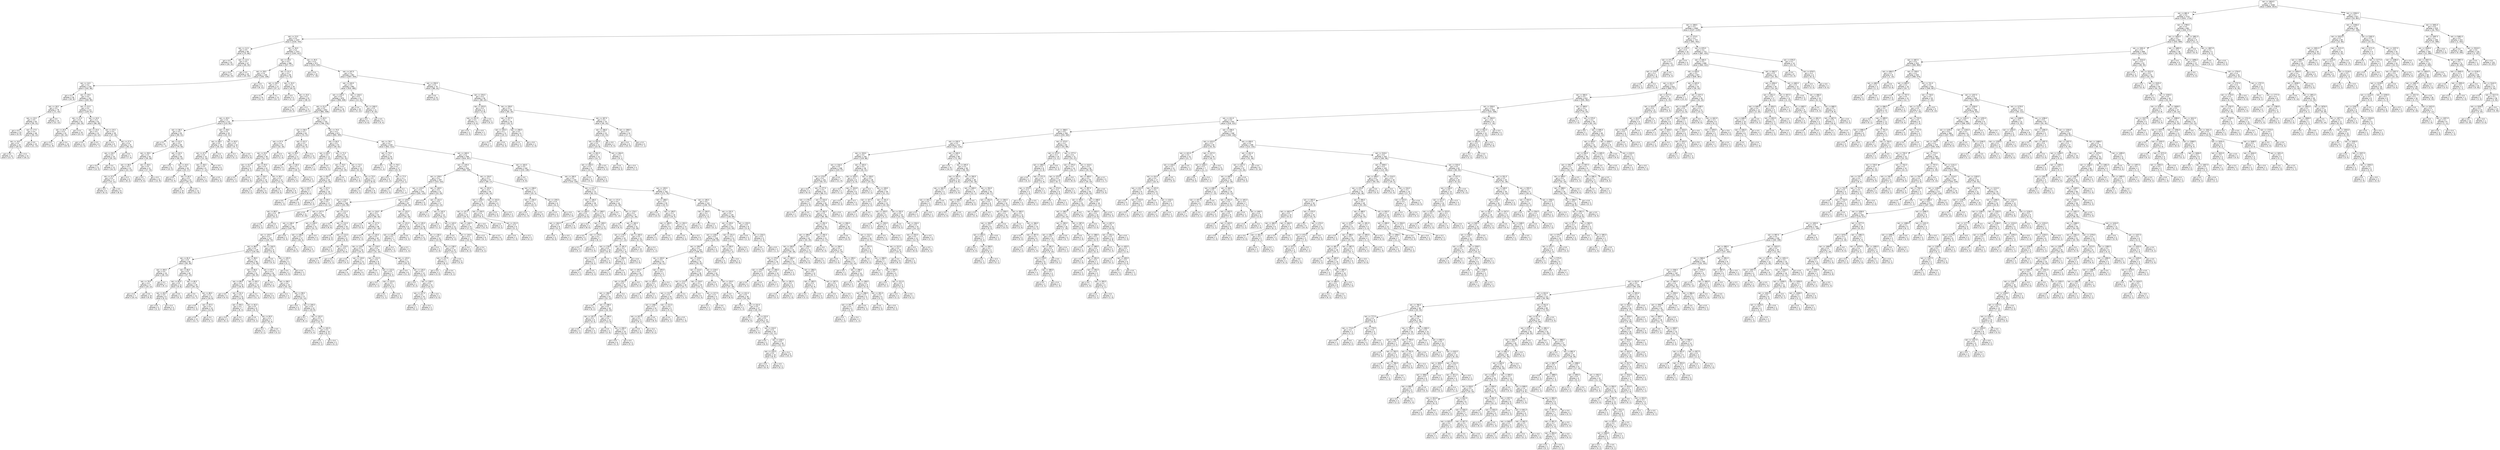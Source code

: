 digraph Tree {
node [shape=box, style="rounded", color="black", fontname=helvetica] ;
edge [fontname=helvetica] ;
0 [label="rain <= 1824.5\ngini = 0.5\nsamples = 3348\nvalue = [2604, 2613]"] ;
1 [label="rain <= 681.5\ngini = 0.5\nsamples = 2721\nvalue = [2551, 1716]"] ;
0 -> 1 [labeldistance=2.5, labelangle=45, headlabel="True"] ;
2 [label="rain <= 269.5\ngini = 0.5\nsamples = 2060\nvalue = [2107, 1145]"] ;
1 -> 2 ;
3 [label="rain <= 13.5\ngini = 0.4\nsamples = 1337\nvalue = [1416, 703]"] ;
2 -> 3 ;
4 [label="rain <= 11.5\ngini = 0.5\nsamples = 80\nvalue = [75, 66]"] ;
3 -> 4 ;
5 [label="gini = 0.5\nsamples = 33\nvalue = [26, 31]"] ;
4 -> 5 ;
6 [label="rain <= 12.5\ngini = 0.5\nsamples = 47\nvalue = [49, 35]"] ;
4 -> 6 ;
7 [label="gini = 0.4\nsamples = 27\nvalue = [29, 15]"] ;
6 -> 7 ;
8 [label="gini = 0.5\nsamples = 20\nvalue = [20, 20]"] ;
6 -> 8 ;
9 [label="rain <= 34.5\ngini = 0.4\nsamples = 1257\nvalue = [1341, 637]"] ;
3 -> 9 ;
10 [label="rain <= 29.5\ngini = 0.4\nsamples = 286\nvalue = [327, 117]"] ;
9 -> 10 ;
11 [label="rain <= 28.5\ngini = 0.4\nsamples = 230\nvalue = [250, 109]"] ;
10 -> 11 ;
12 [label="rain <= 14.5\ngini = 0.4\nsamples = 219\nvalue = [242, 98]"] ;
11 -> 12 ;
13 [label="gini = 0.3\nsamples = 28\nvalue = [42, 8]"] ;
12 -> 13 ;
14 [label="rain <= 19.5\ngini = 0.4\nsamples = 191\nvalue = [200, 90]"] ;
12 -> 14 ;
15 [label="rain <= 18.5\ngini = 0.5\nsamples = 78\nvalue = [71, 43]"] ;
14 -> 15 ;
16 [label="rain <= 15.5\ngini = 0.5\nsamples = 63\nvalue = [59, 31]"] ;
15 -> 16 ;
17 [label="gini = 0.5\nsamples = 15\nvalue = [9, 9]"] ;
16 -> 17 ;
18 [label="rain <= 17.5\ngini = 0.4\nsamples = 48\nvalue = [50, 22]"] ;
16 -> 18 ;
19 [label="rain <= 16.5\ngini = 0.4\nsamples = 24\nvalue = [29, 9]"] ;
18 -> 19 ;
20 [label="gini = 0.5\nsamples = 12\nvalue = [13, 7]"] ;
19 -> 20 ;
21 [label="gini = 0.2\nsamples = 12\nvalue = [16, 2]"] ;
19 -> 21 ;
22 [label="gini = 0.5\nsamples = 24\nvalue = [21, 13]"] ;
18 -> 22 ;
23 [label="gini = 0.5\nsamples = 15\nvalue = [12, 12]"] ;
15 -> 23 ;
24 [label="rain <= 22.5\ngini = 0.4\nsamples = 113\nvalue = [129, 47]"] ;
14 -> 24 ;
25 [label="rain <= 21.5\ngini = 0.4\nsamples = 52\nvalue = [63, 19]"] ;
24 -> 25 ;
26 [label="rain <= 20.5\ngini = 0.4\nsamples = 33\nvalue = [40, 14]"] ;
25 -> 26 ;
27 [label="gini = 0.4\nsamples = 17\nvalue = [21, 8]"] ;
26 -> 27 ;
28 [label="gini = 0.4\nsamples = 16\nvalue = [19, 6]"] ;
26 -> 28 ;
29 [label="gini = 0.3\nsamples = 19\nvalue = [23, 5]"] ;
25 -> 29 ;
30 [label="rain <= 24.5\ngini = 0.4\nsamples = 61\nvalue = [66, 28]"] ;
24 -> 30 ;
31 [label="rain <= 23.5\ngini = 0.5\nsamples = 22\nvalue = [19, 12]"] ;
30 -> 31 ;
32 [label="gini = 0.4\nsamples = 13\nvalue = [12, 5]"] ;
31 -> 32 ;
33 [label="gini = 0.5\nsamples = 9\nvalue = [7, 7]"] ;
31 -> 33 ;
34 [label="rain <= 25.5\ngini = 0.4\nsamples = 39\nvalue = [47, 16]"] ;
30 -> 34 ;
35 [label="gini = 0.3\nsamples = 8\nvalue = [11, 2]"] ;
34 -> 35 ;
36 [label="rain <= 27.5\ngini = 0.4\nsamples = 31\nvalue = [36, 14]"] ;
34 -> 36 ;
37 [label="rain <= 26.5\ngini = 0.4\nsamples = 24\nvalue = [29, 10]"] ;
36 -> 37 ;
38 [label="gini = 0.4\nsamples = 11\nvalue = [13, 5]"] ;
37 -> 38 ;
39 [label="gini = 0.4\nsamples = 13\nvalue = [16, 5]"] ;
37 -> 39 ;
40 [label="gini = 0.5\nsamples = 7\nvalue = [7, 4]"] ;
36 -> 40 ;
41 [label="gini = 0.5\nsamples = 11\nvalue = [8, 11]"] ;
11 -> 41 ;
42 [label="rain <= 31.5\ngini = 0.2\nsamples = 56\nvalue = [77, 8]"] ;
10 -> 42 ;
43 [label="rain <= 30.5\ngini = 0.1\nsamples = 27\nvalue = [37, 2]"] ;
42 -> 43 ;
44 [label="gini = 0.1\nsamples = 14\nvalue = [22, 1]"] ;
43 -> 44 ;
45 [label="gini = 0.1\nsamples = 13\nvalue = [15, 1]"] ;
43 -> 45 ;
46 [label="rain <= 32.5\ngini = 0.2\nsamples = 29\nvalue = [40, 6]"] ;
42 -> 46 ;
47 [label="gini = 0.5\nsamples = 4\nvalue = [2, 2]"] ;
46 -> 47 ;
48 [label="rain <= 33.5\ngini = 0.2\nsamples = 25\nvalue = [38, 4]"] ;
46 -> 48 ;
49 [label="gini = 0.2\nsamples = 14\nvalue = [19, 3]"] ;
48 -> 49 ;
50 [label="gini = 0.1\nsamples = 11\nvalue = [19, 1]"] ;
48 -> 50 ;
51 [label="rain <= 35.5\ngini = 0.4\nsamples = 971\nvalue = [1014, 520]"] ;
9 -> 51 ;
52 [label="gini = 0.4\nsamples = 10\nvalue = [7, 16]"] ;
51 -> 52 ;
53 [label="rain <= 247.5\ngini = 0.4\nsamples = 961\nvalue = [1007, 504]"] ;
51 -> 53 ;
54 [label="rain <= 243.5\ngini = 0.5\nsamples = 891\nvalue = [919, 480]"] ;
53 -> 54 ;
55 [label="rain <= 235.5\ngini = 0.4\nsamples = 870\nvalue = [906, 458]"] ;
54 -> 55 ;
56 [label="rain <= 51.5\ngini = 0.5\nsamples = 854\nvalue = [881, 458]"] ;
55 -> 56 ;
57 [label="rain <= 45.5\ngini = 0.5\nsamples = 121\nvalue = [115, 82]"] ;
56 -> 57 ;
58 [label="rain <= 36.5\ngini = 0.5\nsamples = 92\nvalue = [90, 51]"] ;
57 -> 58 ;
59 [label="gini = 0.2\nsamples = 8\nvalue = [11, 1]"] ;
58 -> 59 ;
60 [label="rain <= 41.5\ngini = 0.5\nsamples = 84\nvalue = [79, 50]"] ;
58 -> 60 ;
61 [label="rain <= 39.5\ngini = 0.5\nsamples = 44\nvalue = [39, 28]"] ;
60 -> 61 ;
62 [label="rain <= 38.5\ngini = 0.5\nsamples = 23\nvalue = [22, 13]"] ;
61 -> 62 ;
63 [label="rain <= 37.5\ngini = 0.5\nsamples = 17\nvalue = [14, 11]"] ;
62 -> 63 ;
64 [label="gini = 0.5\nsamples = 9\nvalue = [6, 5]"] ;
63 -> 64 ;
65 [label="gini = 0.5\nsamples = 8\nvalue = [8, 6]"] ;
63 -> 65 ;
66 [label="gini = 0.3\nsamples = 6\nvalue = [8, 2]"] ;
62 -> 66 ;
67 [label="rain <= 40.5\ngini = 0.5\nsamples = 21\nvalue = [17, 15]"] ;
61 -> 67 ;
68 [label="gini = 0.5\nsamples = 9\nvalue = [5, 6]"] ;
67 -> 68 ;
69 [label="gini = 0.5\nsamples = 12\nvalue = [12, 9]"] ;
67 -> 69 ;
70 [label="rain <= 42.5\ngini = 0.5\nsamples = 40\nvalue = [40, 22]"] ;
60 -> 70 ;
71 [label="gini = 0.4\nsamples = 11\nvalue = [15, 5]"] ;
70 -> 71 ;
72 [label="rain <= 43.5\ngini = 0.5\nsamples = 29\nvalue = [25, 17]"] ;
70 -> 72 ;
73 [label="gini = 0.5\nsamples = 7\nvalue = [5, 5]"] ;
72 -> 73 ;
74 [label="rain <= 44.5\ngini = 0.5\nsamples = 22\nvalue = [20, 12]"] ;
72 -> 74 ;
75 [label="gini = 0.5\nsamples = 10\nvalue = [9, 6]"] ;
74 -> 75 ;
76 [label="gini = 0.5\nsamples = 12\nvalue = [11, 6]"] ;
74 -> 76 ;
77 [label="rain <= 49.5\ngini = 0.5\nsamples = 29\nvalue = [25, 31]"] ;
57 -> 77 ;
78 [label="rain <= 48.5\ngini = 0.5\nsamples = 19\nvalue = [16, 24]"] ;
77 -> 78 ;
79 [label="rain <= 47.5\ngini = 0.5\nsamples = 14\nvalue = [13, 16]"] ;
78 -> 79 ;
80 [label="rain <= 46.5\ngini = 0.5\nsamples = 8\nvalue = [7, 12]"] ;
79 -> 80 ;
81 [label="gini = 0.4\nsamples = 3\nvalue = [3, 6]"] ;
80 -> 81 ;
82 [label="gini = 0.5\nsamples = 5\nvalue = [4, 6]"] ;
80 -> 82 ;
83 [label="gini = 0.5\nsamples = 6\nvalue = [6, 4]"] ;
79 -> 83 ;
84 [label="gini = 0.4\nsamples = 5\nvalue = [3, 8]"] ;
78 -> 84 ;
85 [label="rain <= 50.5\ngini = 0.5\nsamples = 10\nvalue = [9, 7]"] ;
77 -> 85 ;
86 [label="gini = 0.3\nsamples = 4\nvalue = [5, 1]"] ;
85 -> 86 ;
87 [label="gini = 0.5\nsamples = 6\nvalue = [4, 6]"] ;
85 -> 87 ;
88 [label="rain <= 62.5\ngini = 0.4\nsamples = 733\nvalue = [766, 376]"] ;
56 -> 88 ;
89 [label="rain <= 58.5\ngini = 0.3\nsamples = 62\nvalue = [74, 21]"] ;
88 -> 89 ;
90 [label="rain <= 57.5\ngini = 0.4\nsamples = 33\nvalue = [32, 16]"] ;
89 -> 90 ;
91 [label="rain <= 53.5\ngini = 0.4\nsamples = 28\nvalue = [31, 12]"] ;
90 -> 91 ;
92 [label="rain <= 52.5\ngini = 0.2\nsamples = 6\nvalue = [8, 1]"] ;
91 -> 92 ;
93 [label="gini = 0.4\nsamples = 3\nvalue = [2, 1]"] ;
92 -> 93 ;
94 [label="gini = 0.0\nsamples = 3\nvalue = [6, 0]"] ;
92 -> 94 ;
95 [label="rain <= 55.5\ngini = 0.4\nsamples = 22\nvalue = [23, 11]"] ;
91 -> 95 ;
96 [label="rain <= 54.5\ngini = 0.5\nsamples = 10\nvalue = [11, 8]"] ;
95 -> 96 ;
97 [label="gini = 0.4\nsamples = 4\nvalue = [5, 2]"] ;
96 -> 97 ;
98 [label="gini = 0.5\nsamples = 6\nvalue = [6, 6]"] ;
96 -> 98 ;
99 [label="rain <= 56.5\ngini = 0.3\nsamples = 12\nvalue = [12, 3]"] ;
95 -> 99 ;
100 [label="gini = 0.0\nsamples = 4\nvalue = [6, 0]"] ;
99 -> 100 ;
101 [label="gini = 0.4\nsamples = 8\nvalue = [6, 3]"] ;
99 -> 101 ;
102 [label="gini = 0.3\nsamples = 5\nvalue = [1, 4]"] ;
90 -> 102 ;
103 [label="rain <= 61.5\ngini = 0.2\nsamples = 29\nvalue = [42, 5]"] ;
89 -> 103 ;
104 [label="rain <= 59.5\ngini = 0.1\nsamples = 17\nvalue = [25, 2]"] ;
103 -> 104 ;
105 [label="gini = 0.2\nsamples = 5\nvalue = [7, 1]"] ;
104 -> 105 ;
106 [label="rain <= 60.5\ngini = 0.1\nsamples = 12\nvalue = [18, 1]"] ;
104 -> 106 ;
107 [label="gini = 0.0\nsamples = 3\nvalue = [3, 0]"] ;
106 -> 107 ;
108 [label="gini = 0.1\nsamples = 9\nvalue = [15, 1]"] ;
106 -> 108 ;
109 [label="gini = 0.3\nsamples = 12\nvalue = [17, 3]"] ;
103 -> 109 ;
110 [label="rain <= 74.5\ngini = 0.4\nsamples = 671\nvalue = [692, 355]"] ;
88 -> 110 ;
111 [label="rain <= 64.5\ngini = 0.5\nsamples = 53\nvalue = [40, 42]"] ;
110 -> 111 ;
112 [label="rain <= 63.5\ngini = 0.5\nsamples = 11\nvalue = [7, 11]"] ;
111 -> 112 ;
113 [label="gini = 0.5\nsamples = 7\nvalue = [7, 6]"] ;
112 -> 113 ;
114 [label="gini = 0.0\nsamples = 4\nvalue = [0, 5]"] ;
112 -> 114 ;
115 [label="rain <= 71.5\ngini = 0.5\nsamples = 42\nvalue = [33, 31]"] ;
111 -> 115 ;
116 [label="rain <= 70.5\ngini = 0.5\nsamples = 27\nvalue = [25, 19]"] ;
115 -> 116 ;
117 [label="rain <= 66.5\ngini = 0.5\nsamples = 26\nvalue = [23, 19]"] ;
116 -> 117 ;
118 [label="rain <= 65.5\ngini = 0.4\nsamples = 7\nvalue = [8, 4]"] ;
117 -> 118 ;
119 [label="gini = 0.0\nsamples = 1\nvalue = [1, 0]"] ;
118 -> 119 ;
120 [label="gini = 0.5\nsamples = 6\nvalue = [7, 4]"] ;
118 -> 120 ;
121 [label="rain <= 67.5\ngini = 0.5\nsamples = 19\nvalue = [15, 15]"] ;
117 -> 121 ;
122 [label="gini = 0.0\nsamples = 2\nvalue = [0, 3]"] ;
121 -> 122 ;
123 [label="rain <= 69.5\ngini = 0.5\nsamples = 17\nvalue = [15, 12]"] ;
121 -> 123 ;
124 [label="rain <= 68.5\ngini = 0.4\nsamples = 6\nvalue = [6, 2]"] ;
123 -> 124 ;
125 [label="gini = 0.4\nsamples = 5\nvalue = [5, 2]"] ;
124 -> 125 ;
126 [label="gini = 0.0\nsamples = 1\nvalue = [1, 0]"] ;
124 -> 126 ;
127 [label="gini = 0.5\nsamples = 11\nvalue = [9, 10]"] ;
123 -> 127 ;
128 [label="gini = 0.0\nsamples = 1\nvalue = [2, 0]"] ;
116 -> 128 ;
129 [label="rain <= 72.5\ngini = 0.5\nsamples = 15\nvalue = [8, 12]"] ;
115 -> 129 ;
130 [label="gini = 0.0\nsamples = 3\nvalue = [0, 4]"] ;
129 -> 130 ;
131 [label="rain <= 73.5\ngini = 0.5\nsamples = 12\nvalue = [8, 8]"] ;
129 -> 131 ;
132 [label="gini = 0.4\nsamples = 4\nvalue = [4, 2]"] ;
131 -> 132 ;
133 [label="gini = 0.5\nsamples = 8\nvalue = [4, 6]"] ;
131 -> 133 ;
134 [label="rain <= 78.5\ngini = 0.4\nsamples = 618\nvalue = [652, 313]"] ;
110 -> 134 ;
135 [label="rain <= 75.5\ngini = 0.2\nsamples = 24\nvalue = [36, 6]"] ;
134 -> 135 ;
136 [label="gini = 0.3\nsamples = 7\nvalue = [11, 3]"] ;
135 -> 136 ;
137 [label="rain <= 76.5\ngini = 0.2\nsamples = 17\nvalue = [25, 3]"] ;
135 -> 137 ;
138 [label="gini = 0.2\nsamples = 9\nvalue = [12, 2]"] ;
137 -> 138 ;
139 [label="rain <= 77.5\ngini = 0.1\nsamples = 8\nvalue = [13, 1]"] ;
137 -> 139 ;
140 [label="gini = 0.0\nsamples = 1\nvalue = [2, 0]"] ;
139 -> 140 ;
141 [label="gini = 0.2\nsamples = 7\nvalue = [11, 1]"] ;
139 -> 141 ;
142 [label="rain <= 160.5\ngini = 0.4\nsamples = 594\nvalue = [616, 307]"] ;
134 -> 142 ;
143 [label="rain <= 145.5\ngini = 0.4\nsamples = 354\nvalue = [383, 169]"] ;
142 -> 143 ;
144 [label="rain <= 139.5\ngini = 0.4\nsamples = 297\nvalue = [314, 152]"] ;
143 -> 144 ;
145 [label="rain <= 115.5\ngini = 0.4\nsamples = 276\nvalue = [291, 133]"] ;
144 -> 145 ;
146 [label="rain <= 110.5\ngini = 0.4\nsamples = 189\nvalue = [191, 99]"] ;
145 -> 146 ;
147 [label="rain <= 107.5\ngini = 0.4\nsamples = 160\nvalue = [171, 79]"] ;
146 -> 147 ;
148 [label="rain <= 106.5\ngini = 0.5\nsamples = 139\nvalue = [140, 74]"] ;
147 -> 148 ;
149 [label="rain <= 103.5\ngini = 0.4\nsamples = 137\nvalue = [140, 70]"] ;
148 -> 149 ;
150 [label="rain <= 88.5\ngini = 0.4\nsamples = 129\nvalue = [135, 64]"] ;
149 -> 150 ;
151 [label="rain <= 81.5\ngini = 0.5\nsamples = 64\nvalue = [65, 36]"] ;
150 -> 151 ;
152 [label="rain <= 80.5\ngini = 0.4\nsamples = 24\nvalue = [28, 13]"] ;
151 -> 152 ;
153 [label="rain <= 79.5\ngini = 0.5\nsamples = 17\nvalue = [19, 12]"] ;
152 -> 153 ;
154 [label="gini = 0.4\nsamples = 7\nvalue = [10, 4]"] ;
153 -> 154 ;
155 [label="gini = 0.5\nsamples = 10\nvalue = [9, 8]"] ;
153 -> 155 ;
156 [label="gini = 0.2\nsamples = 7\nvalue = [9, 1]"] ;
152 -> 156 ;
157 [label="rain <= 84.5\ngini = 0.5\nsamples = 40\nvalue = [37, 23]"] ;
151 -> 157 ;
158 [label="rain <= 83.5\ngini = 0.5\nsamples = 11\nvalue = [9, 8]"] ;
157 -> 158 ;
159 [label="rain <= 82.5\ngini = 0.5\nsamples = 9\nvalue = [9, 5]"] ;
158 -> 159 ;
160 [label="gini = 0.5\nsamples = 5\nvalue = [3, 3]"] ;
159 -> 160 ;
161 [label="gini = 0.4\nsamples = 4\nvalue = [6, 2]"] ;
159 -> 161 ;
162 [label="gini = 0.0\nsamples = 2\nvalue = [0, 3]"] ;
158 -> 162 ;
163 [label="rain <= 85.5\ngini = 0.5\nsamples = 29\nvalue = [28, 15]"] ;
157 -> 163 ;
164 [label="gini = 0.5\nsamples = 12\nvalue = [12, 7]"] ;
163 -> 164 ;
165 [label="rain <= 86.5\ngini = 0.4\nsamples = 17\nvalue = [16, 8]"] ;
163 -> 165 ;
166 [label="gini = 0.0\nsamples = 2\nvalue = [2, 0]"] ;
165 -> 166 ;
167 [label="rain <= 87.5\ngini = 0.5\nsamples = 15\nvalue = [14, 8]"] ;
165 -> 167 ;
168 [label="gini = 0.5\nsamples = 13\nvalue = [12, 7]"] ;
167 -> 168 ;
169 [label="gini = 0.4\nsamples = 2\nvalue = [2, 1]"] ;
167 -> 169 ;
170 [label="rain <= 96.5\ngini = 0.4\nsamples = 65\nvalue = [70, 28]"] ;
150 -> 170 ;
171 [label="rain <= 94.5\ngini = 0.3\nsamples = 31\nvalue = [38, 10]"] ;
170 -> 171 ;
172 [label="rain <= 89.5\ngini = 0.4\nsamples = 19\nvalue = [18, 8]"] ;
171 -> 172 ;
173 [label="gini = 0.0\nsamples = 4\nvalue = [4, 0]"] ;
172 -> 173 ;
174 [label="rain <= 91.5\ngini = 0.5\nsamples = 15\nvalue = [14, 8]"] ;
172 -> 174 ;
175 [label="rain <= 90.5\ngini = 0.4\nsamples = 7\nvalue = [8, 3]"] ;
174 -> 175 ;
176 [label="gini = 0.4\nsamples = 5\nvalue = [6, 2]"] ;
175 -> 176 ;
177 [label="gini = 0.4\nsamples = 2\nvalue = [2, 1]"] ;
175 -> 177 ;
178 [label="rain <= 92.5\ngini = 0.5\nsamples = 8\nvalue = [6, 5]"] ;
174 -> 178 ;
179 [label="gini = 0.0\nsamples = 1\nvalue = [0, 2]"] ;
178 -> 179 ;
180 [label="rain <= 93.5\ngini = 0.4\nsamples = 7\nvalue = [6, 3]"] ;
178 -> 180 ;
181 [label="gini = 0.4\nsamples = 3\nvalue = [3, 1]"] ;
180 -> 181 ;
182 [label="gini = 0.5\nsamples = 4\nvalue = [3, 2]"] ;
180 -> 182 ;
183 [label="rain <= 95.5\ngini = 0.2\nsamples = 12\nvalue = [20, 2]"] ;
171 -> 183 ;
184 [label="gini = 0.2\nsamples = 6\nvalue = [11, 1]"] ;
183 -> 184 ;
185 [label="gini = 0.2\nsamples = 6\nvalue = [9, 1]"] ;
183 -> 185 ;
186 [label="rain <= 97.5\ngini = 0.5\nsamples = 34\nvalue = [32, 18]"] ;
170 -> 186 ;
187 [label="gini = 0.0\nsamples = 2\nvalue = [0, 4]"] ;
186 -> 187 ;
188 [label="rain <= 98.5\ngini = 0.4\nsamples = 32\nvalue = [32, 14]"] ;
186 -> 188 ;
189 [label="gini = 0.2\nsamples = 5\nvalue = [7, 1]"] ;
188 -> 189 ;
190 [label="rain <= 99.5\ngini = 0.5\nsamples = 27\nvalue = [25, 13]"] ;
188 -> 190 ;
191 [label="gini = 0.5\nsamples = 5\nvalue = [5, 5]"] ;
190 -> 191 ;
192 [label="rain <= 100.5\ngini = 0.4\nsamples = 22\nvalue = [20, 8]"] ;
190 -> 192 ;
193 [label="gini = 0.2\nsamples = 7\nvalue = [8, 1]"] ;
192 -> 193 ;
194 [label="rain <= 101.5\ngini = 0.5\nsamples = 15\nvalue = [12, 7]"] ;
192 -> 194 ;
195 [label="gini = 0.5\nsamples = 5\nvalue = [3, 4]"] ;
194 -> 195 ;
196 [label="rain <= 102.5\ngini = 0.4\nsamples = 10\nvalue = [9, 3]"] ;
194 -> 196 ;
197 [label="gini = 0.3\nsamples = 5\nvalue = [5, 1]"] ;
196 -> 197 ;
198 [label="gini = 0.4\nsamples = 5\nvalue = [4, 2]"] ;
196 -> 198 ;
199 [label="rain <= 104.5\ngini = 0.5\nsamples = 8\nvalue = [5, 6]"] ;
149 -> 199 ;
200 [label="gini = 0.0\nsamples = 3\nvalue = [0, 5]"] ;
199 -> 200 ;
201 [label="rain <= 105.5\ngini = 0.3\nsamples = 5\nvalue = [5, 1]"] ;
199 -> 201 ;
202 [label="gini = 0.0\nsamples = 2\nvalue = [3, 0]"] ;
201 -> 202 ;
203 [label="gini = 0.4\nsamples = 3\nvalue = [2, 1]"] ;
201 -> 203 ;
204 [label="gini = 0.0\nsamples = 2\nvalue = [0, 4]"] ;
148 -> 204 ;
205 [label="rain <= 109.5\ngini = 0.2\nsamples = 21\nvalue = [31, 5]"] ;
147 -> 205 ;
206 [label="rain <= 108.5\ngini = 0.2\nsamples = 17\nvalue = [28, 3]"] ;
205 -> 206 ;
207 [label="gini = 0.2\nsamples = 11\nvalue = [18, 2]"] ;
206 -> 207 ;
208 [label="gini = 0.2\nsamples = 6\nvalue = [10, 1]"] ;
206 -> 208 ;
209 [label="gini = 0.5\nsamples = 4\nvalue = [3, 2]"] ;
205 -> 209 ;
210 [label="rain <= 111.5\ngini = 0.5\nsamples = 29\nvalue = [20, 20]"] ;
146 -> 210 ;
211 [label="gini = 0.5\nsamples = 9\nvalue = [6, 8]"] ;
210 -> 211 ;
212 [label="rain <= 112.5\ngini = 0.5\nsamples = 20\nvalue = [14, 12]"] ;
210 -> 212 ;
213 [label="gini = 0.4\nsamples = 11\nvalue = [8, 4]"] ;
212 -> 213 ;
214 [label="rain <= 113.5\ngini = 0.5\nsamples = 9\nvalue = [6, 8]"] ;
212 -> 214 ;
215 [label="gini = 0.0\nsamples = 2\nvalue = [0, 2]"] ;
214 -> 215 ;
216 [label="rain <= 114.5\ngini = 0.5\nsamples = 7\nvalue = [6, 6]"] ;
214 -> 216 ;
217 [label="gini = 0.5\nsamples = 5\nvalue = [5, 4]"] ;
216 -> 217 ;
218 [label="gini = 0.4\nsamples = 2\nvalue = [1, 2]"] ;
216 -> 218 ;
219 [label="rain <= 129.5\ngini = 0.4\nsamples = 87\nvalue = [100, 34]"] ;
145 -> 219 ;
220 [label="rain <= 116.5\ngini = 0.3\nsamples = 53\nvalue = [66, 16]"] ;
219 -> 220 ;
221 [label="gini = 0.0\nsamples = 5\nvalue = [9, 0]"] ;
220 -> 221 ;
222 [label="rain <= 117.5\ngini = 0.3\nsamples = 48\nvalue = [57, 16]"] ;
220 -> 222 ;
223 [label="gini = 0.5\nsamples = 3\nvalue = [2, 3]"] ;
222 -> 223 ;
224 [label="rain <= 120.5\ngini = 0.3\nsamples = 45\nvalue = [55, 13]"] ;
222 -> 224 ;
225 [label="rain <= 118.5\ngini = 0.2\nsamples = 16\nvalue = [24, 3]"] ;
224 -> 225 ;
226 [label="gini = 0.4\nsamples = 4\nvalue = [4, 2]"] ;
225 -> 226 ;
227 [label="rain <= 119.5\ngini = 0.1\nsamples = 12\nvalue = [20, 1]"] ;
225 -> 227 ;
228 [label="gini = 0.0\nsamples = 6\nvalue = [12, 0]"] ;
227 -> 228 ;
229 [label="gini = 0.2\nsamples = 6\nvalue = [8, 1]"] ;
227 -> 229 ;
230 [label="rain <= 124.5\ngini = 0.4\nsamples = 29\nvalue = [31, 10]"] ;
224 -> 230 ;
231 [label="rain <= 121.5\ngini = 0.5\nsamples = 8\nvalue = [6, 6]"] ;
230 -> 231 ;
232 [label="gini = 0.0\nsamples = 1\nvalue = [0, 1]"] ;
231 -> 232 ;
233 [label="rain <= 122.5\ngini = 0.5\nsamples = 7\nvalue = [6, 5]"] ;
231 -> 233 ;
234 [label="gini = 0.4\nsamples = 2\nvalue = [2, 1]"] ;
233 -> 234 ;
235 [label="rain <= 123.5\ngini = 0.5\nsamples = 5\nvalue = [4, 4]"] ;
233 -> 235 ;
236 [label="gini = 0.5\nsamples = 2\nvalue = [1, 1]"] ;
235 -> 236 ;
237 [label="gini = 0.5\nsamples = 3\nvalue = [3, 3]"] ;
235 -> 237 ;
238 [label="rain <= 125.5\ngini = 0.2\nsamples = 21\nvalue = [25, 4]"] ;
230 -> 238 ;
239 [label="gini = 0.0\nsamples = 8\nvalue = [11, 0]"] ;
238 -> 239 ;
240 [label="rain <= 126.5\ngini = 0.3\nsamples = 13\nvalue = [14, 4]"] ;
238 -> 240 ;
241 [label="gini = 0.0\nsamples = 1\nvalue = [0, 2]"] ;
240 -> 241 ;
242 [label="rain <= 128.5\ngini = 0.2\nsamples = 12\nvalue = [14, 2]"] ;
240 -> 242 ;
243 [label="rain <= 127.5\ngini = 0.2\nsamples = 10\nvalue = [12, 2]"] ;
242 -> 243 ;
244 [label="gini = 0.2\nsamples = 7\nvalue = [9, 1]"] ;
243 -> 244 ;
245 [label="gini = 0.4\nsamples = 3\nvalue = [3, 1]"] ;
243 -> 245 ;
246 [label="gini = 0.0\nsamples = 2\nvalue = [2, 0]"] ;
242 -> 246 ;
247 [label="rain <= 132.5\ngini = 0.5\nsamples = 34\nvalue = [34, 18]"] ;
219 -> 247 ;
248 [label="rain <= 131.5\ngini = 0.3\nsamples = 8\nvalue = [2, 10]"] ;
247 -> 248 ;
249 [label="rain <= 130.5\ngini = 0.3\nsamples = 7\nvalue = [2, 7]"] ;
248 -> 249 ;
250 [label="gini = 0.4\nsamples = 4\nvalue = [1, 3]"] ;
249 -> 250 ;
251 [label="gini = 0.3\nsamples = 3\nvalue = [1, 4]"] ;
249 -> 251 ;
252 [label="gini = 0.0\nsamples = 1\nvalue = [0, 3]"] ;
248 -> 252 ;
253 [label="rain <= 135.5\ngini = 0.3\nsamples = 26\nvalue = [32, 8]"] ;
247 -> 253 ;
254 [label="gini = 0.0\nsamples = 11\nvalue = [17, 0]"] ;
253 -> 254 ;
255 [label="rain <= 136.5\ngini = 0.5\nsamples = 15\nvalue = [15, 8]"] ;
253 -> 255 ;
256 [label="gini = 0.4\nsamples = 5\nvalue = [2, 6]"] ;
255 -> 256 ;
257 [label="rain <= 138.5\ngini = 0.2\nsamples = 10\nvalue = [13, 2]"] ;
255 -> 257 ;
258 [label="rain <= 137.5\ngini = 0.3\nsamples = 7\nvalue = [8, 2]"] ;
257 -> 258 ;
259 [label="gini = 0.0\nsamples = 3\nvalue = [3, 0]"] ;
258 -> 259 ;
260 [label="gini = 0.4\nsamples = 4\nvalue = [5, 2]"] ;
258 -> 260 ;
261 [label="gini = 0.0\nsamples = 3\nvalue = [5, 0]"] ;
257 -> 261 ;
262 [label="rain <= 140.5\ngini = 0.5\nsamples = 21\nvalue = [23, 19]"] ;
144 -> 262 ;
263 [label="gini = 0.2\nsamples = 4\nvalue = [1, 6]"] ;
262 -> 263 ;
264 [label="rain <= 141.5\ngini = 0.5\nsamples = 17\nvalue = [22, 13]"] ;
262 -> 264 ;
265 [label="gini = 0.4\nsamples = 3\nvalue = [6, 2]"] ;
264 -> 265 ;
266 [label="rain <= 142.5\ngini = 0.5\nsamples = 14\nvalue = [16, 11]"] ;
264 -> 266 ;
267 [label="gini = 0.4\nsamples = 2\nvalue = [1, 2]"] ;
266 -> 267 ;
268 [label="rain <= 143.5\ngini = 0.5\nsamples = 12\nvalue = [15, 9]"] ;
266 -> 268 ;
269 [label="gini = 0.5\nsamples = 5\nvalue = [5, 4]"] ;
268 -> 269 ;
270 [label="rain <= 144.5\ngini = 0.4\nsamples = 7\nvalue = [10, 5]"] ;
268 -> 270 ;
271 [label="gini = 0.4\nsamples = 4\nvalue = [6, 3]"] ;
270 -> 271 ;
272 [label="gini = 0.4\nsamples = 3\nvalue = [4, 2]"] ;
270 -> 272 ;
273 [label="rain <= 154.5\ngini = 0.3\nsamples = 57\nvalue = [69, 17]"] ;
143 -> 273 ;
274 [label="rain <= 152.5\ngini = 0.4\nsamples = 40\nvalue = [44, 14]"] ;
273 -> 274 ;
275 [label="rain <= 149.5\ngini = 0.3\nsamples = 31\nvalue = [38, 7]"] ;
274 -> 275 ;
276 [label="rain <= 147.5\ngini = 0.2\nsamples = 22\nvalue = [29, 4]"] ;
275 -> 276 ;
277 [label="rain <= 146.5\ngini = 0.3\nsamples = 14\nvalue = [17, 4]"] ;
276 -> 277 ;
278 [label="gini = 0.2\nsamples = 6\nvalue = [6, 1]"] ;
277 -> 278 ;
279 [label="gini = 0.3\nsamples = 8\nvalue = [11, 3]"] ;
277 -> 279 ;
280 [label="gini = 0.0\nsamples = 8\nvalue = [12, 0]"] ;
276 -> 280 ;
281 [label="rain <= 150.5\ngini = 0.4\nsamples = 9\nvalue = [9, 3]"] ;
275 -> 281 ;
282 [label="gini = 0.4\nsamples = 3\nvalue = [4, 2]"] ;
281 -> 282 ;
283 [label="rain <= 151.5\ngini = 0.3\nsamples = 6\nvalue = [5, 1]"] ;
281 -> 283 ;
284 [label="gini = 0.0\nsamples = 1\nvalue = [1, 0]"] ;
283 -> 284 ;
285 [label="gini = 0.3\nsamples = 5\nvalue = [4, 1]"] ;
283 -> 285 ;
286 [label="rain <= 153.5\ngini = 0.5\nsamples = 9\nvalue = [6, 7]"] ;
274 -> 286 ;
287 [label="gini = 0.5\nsamples = 6\nvalue = [4, 5]"] ;
286 -> 287 ;
288 [label="gini = 0.5\nsamples = 3\nvalue = [2, 2]"] ;
286 -> 288 ;
289 [label="rain <= 158.0\ngini = 0.2\nsamples = 17\nvalue = [25, 3]"] ;
273 -> 289 ;
290 [label="rain <= 156.5\ngini = 0.1\nsamples = 11\nvalue = [19, 1]"] ;
289 -> 290 ;
291 [label="gini = 0.0\nsamples = 5\nvalue = [11, 0]"] ;
290 -> 291 ;
292 [label="gini = 0.2\nsamples = 6\nvalue = [8, 1]"] ;
290 -> 292 ;
293 [label="rain <= 159.5\ngini = 0.4\nsamples = 6\nvalue = [6, 2]"] ;
289 -> 293 ;
294 [label="gini = 0.5\nsamples = 4\nvalue = [3, 2]"] ;
293 -> 294 ;
295 [label="gini = 0.0\nsamples = 2\nvalue = [3, 0]"] ;
293 -> 295 ;
296 [label="rain <= 163.5\ngini = 0.5\nsamples = 240\nvalue = [233, 138]"] ;
142 -> 296 ;
297 [label="gini = 0.0\nsamples = 6\nvalue = [0, 8]"] ;
296 -> 297 ;
298 [label="rain <= 184.5\ngini = 0.5\nsamples = 234\nvalue = [233, 130]"] ;
296 -> 298 ;
299 [label="rain <= 171.5\ngini = 0.5\nsamples = 72\nvalue = [62, 51]"] ;
298 -> 299 ;
300 [label="rain <= 166.5\ngini = 0.4\nsamples = 28\nvalue = [31, 12]"] ;
299 -> 300 ;
301 [label="rain <= 165.5\ngini = 0.5\nsamples = 13\nvalue = [10, 8]"] ;
300 -> 301 ;
302 [label="rain <= 164.5\ngini = 0.3\nsamples = 8\nvalue = [9, 2]"] ;
301 -> 302 ;
303 [label="gini = 0.0\nsamples = 5\nvalue = [6, 0]"] ;
302 -> 303 ;
304 [label="gini = 0.5\nsamples = 3\nvalue = [3, 2]"] ;
302 -> 304 ;
305 [label="gini = 0.2\nsamples = 5\nvalue = [1, 6]"] ;
301 -> 305 ;
306 [label="rain <= 168.5\ngini = 0.3\nsamples = 15\nvalue = [21, 4]"] ;
300 -> 306 ;
307 [label="gini = 0.0\nsamples = 3\nvalue = [8, 0]"] ;
306 -> 307 ;
308 [label="rain <= 169.5\ngini = 0.4\nsamples = 12\nvalue = [13, 4]"] ;
306 -> 308 ;
309 [label="gini = 0.5\nsamples = 5\nvalue = [5, 3]"] ;
308 -> 309 ;
310 [label="rain <= 170.5\ngini = 0.2\nsamples = 7\nvalue = [8, 1]"] ;
308 -> 310 ;
311 [label="gini = 0.3\nsamples = 5\nvalue = [5, 1]"] ;
310 -> 311 ;
312 [label="gini = 0.0\nsamples = 2\nvalue = [3, 0]"] ;
310 -> 312 ;
313 [label="rain <= 172.5\ngini = 0.5\nsamples = 44\nvalue = [31, 39]"] ;
299 -> 313 ;
314 [label="gini = 0.0\nsamples = 7\nvalue = [0, 13]"] ;
313 -> 314 ;
315 [label="rain <= 176.5\ngini = 0.5\nsamples = 37\nvalue = [31, 26]"] ;
313 -> 315 ;
316 [label="gini = 0.0\nsamples = 6\nvalue = [6, 0]"] ;
315 -> 316 ;
317 [label="rain <= 182.5\ngini = 0.5\nsamples = 31\nvalue = [25, 26]"] ;
315 -> 317 ;
318 [label="rain <= 179.5\ngini = 0.5\nsamples = 19\nvalue = [17, 13]"] ;
317 -> 318 ;
319 [label="rain <= 178.5\ngini = 0.5\nsamples = 10\nvalue = [6, 9]"] ;
318 -> 319 ;
320 [label="rain <= 177.5\ngini = 0.5\nsamples = 7\nvalue = [6, 5]"] ;
319 -> 320 ;
321 [label="gini = 0.5\nsamples = 2\nvalue = [1, 1]"] ;
320 -> 321 ;
322 [label="gini = 0.5\nsamples = 5\nvalue = [5, 4]"] ;
320 -> 322 ;
323 [label="gini = 0.0\nsamples = 3\nvalue = [0, 4]"] ;
319 -> 323 ;
324 [label="rain <= 181.5\ngini = 0.4\nsamples = 9\nvalue = [11, 4]"] ;
318 -> 324 ;
325 [label="rain <= 180.5\ngini = 0.4\nsamples = 7\nvalue = [8, 4]"] ;
324 -> 325 ;
326 [label="gini = 0.0\nsamples = 1\nvalue = [2, 0]"] ;
325 -> 326 ;
327 [label="gini = 0.5\nsamples = 6\nvalue = [6, 4]"] ;
325 -> 327 ;
328 [label="gini = 0.0\nsamples = 2\nvalue = [3, 0]"] ;
324 -> 328 ;
329 [label="rain <= 183.5\ngini = 0.5\nsamples = 12\nvalue = [8, 13]"] ;
317 -> 329 ;
330 [label="gini = 0.5\nsamples = 10\nvalue = [7, 11]"] ;
329 -> 330 ;
331 [label="gini = 0.4\nsamples = 2\nvalue = [1, 2]"] ;
329 -> 331 ;
332 [label="rain <= 193.5\ngini = 0.4\nsamples = 162\nvalue = [171, 79]"] ;
298 -> 332 ;
333 [label="rain <= 188.5\ngini = 0.2\nsamples = 29\nvalue = [33, 5]"] ;
332 -> 333 ;
334 [label="gini = 0.0\nsamples = 10\nvalue = [14, 0]"] ;
333 -> 334 ;
335 [label="rain <= 190.5\ngini = 0.3\nsamples = 19\nvalue = [19, 5]"] ;
333 -> 335 ;
336 [label="rain <= 189.5\ngini = 0.5\nsamples = 6\nvalue = [4, 4]"] ;
335 -> 336 ;
337 [label="gini = 0.4\nsamples = 5\nvalue = [4, 2]"] ;
336 -> 337 ;
338 [label="gini = 0.0\nsamples = 1\nvalue = [0, 2]"] ;
336 -> 338 ;
339 [label="rain <= 192.5\ngini = 0.1\nsamples = 13\nvalue = [15, 1]"] ;
335 -> 339 ;
340 [label="gini = 0.0\nsamples = 7\nvalue = [9, 0]"] ;
339 -> 340 ;
341 [label="gini = 0.2\nsamples = 6\nvalue = [6, 1]"] ;
339 -> 341 ;
342 [label="rain <= 195.5\ngini = 0.5\nsamples = 133\nvalue = [138, 74]"] ;
332 -> 342 ;
343 [label="rain <= 194.5\ngini = 0.4\nsamples = 4\nvalue = [2, 5]"] ;
342 -> 343 ;
344 [label="gini = 0.4\nsamples = 3\nvalue = [2, 4]"] ;
343 -> 344 ;
345 [label="gini = 0.0\nsamples = 1\nvalue = [0, 1]"] ;
343 -> 345 ;
346 [label="rain <= 232.5\ngini = 0.4\nsamples = 129\nvalue = [136, 69]"] ;
342 -> 346 ;
347 [label="rain <= 229.5\ngini = 0.4\nsamples = 121\nvalue = [131, 63]"] ;
346 -> 347 ;
348 [label="rain <= 228.0\ngini = 0.5\nsamples = 108\nvalue = [109, 59]"] ;
347 -> 348 ;
349 [label="rain <= 206.5\ngini = 0.4\nsamples = 104\nvalue = [108, 54]"] ;
348 -> 349 ;
350 [label="rain <= 203.5\ngini = 0.5\nsamples = 34\nvalue = [30, 21]"] ;
349 -> 350 ;
351 [label="rain <= 202.5\ngini = 0.4\nsamples = 29\nvalue = [27, 14]"] ;
350 -> 351 ;
352 [label="rain <= 201.5\ngini = 0.5\nsamples = 25\nvalue = [23, 14]"] ;
351 -> 352 ;
353 [label="rain <= 196.5\ngini = 0.5\nsamples = 23\nvalue = [22, 12]"] ;
352 -> 353 ;
354 [label="gini = 0.4\nsamples = 5\nvalue = [6, 2]"] ;
353 -> 354 ;
355 [label="rain <= 198.5\ngini = 0.5\nsamples = 18\nvalue = [16, 10]"] ;
353 -> 355 ;
356 [label="rain <= 197.5\ngini = 0.5\nsamples = 6\nvalue = [4, 4]"] ;
355 -> 356 ;
357 [label="gini = 0.5\nsamples = 3\nvalue = [2, 2]"] ;
356 -> 357 ;
358 [label="gini = 0.5\nsamples = 3\nvalue = [2, 2]"] ;
356 -> 358 ;
359 [label="rain <= 199.5\ngini = 0.4\nsamples = 12\nvalue = [12, 6]"] ;
355 -> 359 ;
360 [label="gini = 0.0\nsamples = 2\nvalue = [2, 0]"] ;
359 -> 360 ;
361 [label="rain <= 200.5\ngini = 0.5\nsamples = 10\nvalue = [10, 6]"] ;
359 -> 361 ;
362 [label="gini = 0.5\nsamples = 6\nvalue = [5, 3]"] ;
361 -> 362 ;
363 [label="gini = 0.5\nsamples = 4\nvalue = [5, 3]"] ;
361 -> 363 ;
364 [label="gini = 0.4\nsamples = 2\nvalue = [1, 2]"] ;
352 -> 364 ;
365 [label="gini = 0.0\nsamples = 4\nvalue = [4, 0]"] ;
351 -> 365 ;
366 [label="rain <= 205.5\ngini = 0.4\nsamples = 5\nvalue = [3, 7]"] ;
350 -> 366 ;
367 [label="rain <= 204.5\ngini = 0.4\nsamples = 3\nvalue = [1, 3]"] ;
366 -> 367 ;
368 [label="gini = 0.4\nsamples = 2\nvalue = [1, 2]"] ;
367 -> 368 ;
369 [label="gini = 0.0\nsamples = 1\nvalue = [0, 1]"] ;
367 -> 369 ;
370 [label="gini = 0.4\nsamples = 2\nvalue = [2, 4]"] ;
366 -> 370 ;
371 [label="rain <= 218.5\ngini = 0.4\nsamples = 70\nvalue = [78, 33]"] ;
349 -> 371 ;
372 [label="rain <= 214.5\ngini = 0.3\nsamples = 28\nvalue = [38, 8]"] ;
371 -> 372 ;
373 [label="rain <= 213.5\ngini = 0.4\nsamples = 18\nvalue = [23, 7]"] ;
372 -> 373 ;
374 [label="rain <= 211.5\ngini = 0.3\nsamples = 15\nvalue = [22, 4]"] ;
373 -> 374 ;
375 [label="rain <= 208.5\ngini = 0.2\nsamples = 10\nvalue = [17, 2]"] ;
374 -> 375 ;
376 [label="rain <= 207.5\ngini = 0.3\nsamples = 5\nvalue = [9, 2]"] ;
375 -> 376 ;
377 [label="gini = 0.0\nsamples = 2\nvalue = [4, 0]"] ;
376 -> 377 ;
378 [label="gini = 0.4\nsamples = 3\nvalue = [5, 2]"] ;
376 -> 378 ;
379 [label="gini = 0.0\nsamples = 5\nvalue = [8, 0]"] ;
375 -> 379 ;
380 [label="rain <= 212.5\ngini = 0.4\nsamples = 5\nvalue = [5, 2]"] ;
374 -> 380 ;
381 [label="gini = 0.4\nsamples = 4\nvalue = [4, 2]"] ;
380 -> 381 ;
382 [label="gini = 0.0\nsamples = 1\nvalue = [1, 0]"] ;
380 -> 382 ;
383 [label="gini = 0.4\nsamples = 3\nvalue = [1, 3]"] ;
373 -> 383 ;
384 [label="rain <= 216.5\ngini = 0.1\nsamples = 10\nvalue = [15, 1]"] ;
372 -> 384 ;
385 [label="gini = 0.0\nsamples = 6\nvalue = [11, 0]"] ;
384 -> 385 ;
386 [label="rain <= 217.5\ngini = 0.3\nsamples = 4\nvalue = [4, 1]"] ;
384 -> 386 ;
387 [label="gini = 0.4\nsamples = 3\nvalue = [3, 1]"] ;
386 -> 387 ;
388 [label="gini = 0.0\nsamples = 1\nvalue = [1, 0]"] ;
386 -> 388 ;
389 [label="rain <= 219.5\ngini = 0.5\nsamples = 42\nvalue = [40, 25]"] ;
371 -> 389 ;
390 [label="gini = 0.4\nsamples = 6\nvalue = [3, 7]"] ;
389 -> 390 ;
391 [label="rain <= 220.5\ngini = 0.4\nsamples = 36\nvalue = [37, 18]"] ;
389 -> 391 ;
392 [label="gini = 0.0\nsamples = 6\nvalue = [8, 0]"] ;
391 -> 392 ;
393 [label="rain <= 221.5\ngini = 0.5\nsamples = 30\nvalue = [29, 18]"] ;
391 -> 393 ;
394 [label="gini = 0.4\nsamples = 3\nvalue = [1, 3]"] ;
393 -> 394 ;
395 [label="rain <= 222.5\ngini = 0.5\nsamples = 27\nvalue = [28, 15]"] ;
393 -> 395 ;
396 [label="gini = 0.0\nsamples = 4\nvalue = [6, 0]"] ;
395 -> 396 ;
397 [label="rain <= 223.5\ngini = 0.5\nsamples = 23\nvalue = [22, 15]"] ;
395 -> 397 ;
398 [label="gini = 0.0\nsamples = 3\nvalue = [0, 4]"] ;
397 -> 398 ;
399 [label="rain <= 224.5\ngini = 0.4\nsamples = 20\nvalue = [22, 11]"] ;
397 -> 399 ;
400 [label="gini = 0.0\nsamples = 2\nvalue = [6, 0]"] ;
399 -> 400 ;
401 [label="rain <= 226.5\ngini = 0.5\nsamples = 18\nvalue = [16, 11]"] ;
399 -> 401 ;
402 [label="rain <= 225.5\ngini = 0.5\nsamples = 10\nvalue = [6, 6]"] ;
401 -> 402 ;
403 [label="gini = 0.5\nsamples = 8\nvalue = [6, 4]"] ;
402 -> 403 ;
404 [label="gini = 0.0\nsamples = 2\nvalue = [0, 2]"] ;
402 -> 404 ;
405 [label="gini = 0.4\nsamples = 8\nvalue = [10, 5]"] ;
401 -> 405 ;
406 [label="gini = 0.3\nsamples = 4\nvalue = [1, 5]"] ;
348 -> 406 ;
407 [label="rain <= 231.5\ngini = 0.3\nsamples = 13\nvalue = [22, 4]"] ;
347 -> 407 ;
408 [label="rain <= 230.5\ngini = 0.2\nsamples = 8\nvalue = [17, 2]"] ;
407 -> 408 ;
409 [label="gini = 0.3\nsamples = 5\nvalue = [9, 2]"] ;
408 -> 409 ;
410 [label="gini = 0.0\nsamples = 3\nvalue = [8, 0]"] ;
408 -> 410 ;
411 [label="gini = 0.4\nsamples = 5\nvalue = [5, 2]"] ;
407 -> 411 ;
412 [label="rain <= 233.5\ngini = 0.5\nsamples = 8\nvalue = [5, 6]"] ;
346 -> 412 ;
413 [label="gini = 0.5\nsamples = 3\nvalue = [2, 3]"] ;
412 -> 413 ;
414 [label="rain <= 234.5\ngini = 0.5\nsamples = 5\nvalue = [3, 3]"] ;
412 -> 414 ;
415 [label="gini = 0.5\nsamples = 3\nvalue = [2, 2]"] ;
414 -> 415 ;
416 [label="gini = 0.5\nsamples = 2\nvalue = [1, 1]"] ;
414 -> 416 ;
417 [label="gini = 0.0\nsamples = 16\nvalue = [25, 0]"] ;
55 -> 417 ;
418 [label="rain <= 244.5\ngini = 0.5\nsamples = 21\nvalue = [13, 22]"] ;
54 -> 418 ;
419 [label="gini = 0.4\nsamples = 10\nvalue = [4, 12]"] ;
418 -> 419 ;
420 [label="rain <= 246.0\ngini = 0.5\nsamples = 11\nvalue = [9, 10]"] ;
418 -> 420 ;
421 [label="gini = 0.5\nsamples = 6\nvalue = [4, 6]"] ;
420 -> 421 ;
422 [label="gini = 0.5\nsamples = 5\nvalue = [5, 4]"] ;
420 -> 422 ;
423 [label="rain <= 250.5\ngini = 0.3\nsamples = 70\nvalue = [88, 24]"] ;
53 -> 423 ;
424 [label="gini = 0.0\nsamples = 14\nvalue = [20, 0]"] ;
423 -> 424 ;
425 [label="rain <= 254.5\ngini = 0.4\nsamples = 56\nvalue = [68, 24]"] ;
423 -> 425 ;
426 [label="rain <= 253.0\ngini = 0.4\nsamples = 6\nvalue = [3, 8]"] ;
425 -> 426 ;
427 [label="rain <= 251.5\ngini = 0.4\nsamples = 5\nvalue = [3, 6]"] ;
426 -> 427 ;
428 [label="gini = 0.4\nsamples = 3\nvalue = [2, 5]"] ;
427 -> 428 ;
429 [label="gini = 0.5\nsamples = 2\nvalue = [1, 1]"] ;
427 -> 429 ;
430 [label="gini = 0.0\nsamples = 1\nvalue = [0, 2]"] ;
426 -> 430 ;
431 [label="rain <= 259.5\ngini = 0.3\nsamples = 50\nvalue = [65, 16]"] ;
425 -> 431 ;
432 [label="rain <= 257.5\ngini = 0.1\nsamples = 18\nvalue = [25, 2]"] ;
431 -> 432 ;
433 [label="rain <= 255.5\ngini = 0.1\nsamples = 12\nvalue = [19, 1]"] ;
432 -> 433 ;
434 [label="gini = 0.1\nsamples = 7\nvalue = [13, 1]"] ;
433 -> 434 ;
435 [label="gini = 0.0\nsamples = 5\nvalue = [6, 0]"] ;
433 -> 435 ;
436 [label="rain <= 258.5\ngini = 0.2\nsamples = 6\nvalue = [6, 1]"] ;
432 -> 436 ;
437 [label="gini = 0.3\nsamples = 5\nvalue = [4, 1]"] ;
436 -> 437 ;
438 [label="gini = 0.0\nsamples = 1\nvalue = [2, 0]"] ;
436 -> 438 ;
439 [label="rain <= 267.5\ngini = 0.4\nsamples = 32\nvalue = [40, 14]"] ;
431 -> 439 ;
440 [label="rain <= 266.0\ngini = 0.5\nsamples = 22\nvalue = [23, 13]"] ;
439 -> 440 ;
441 [label="rain <= 262.5\ngini = 0.4\nsamples = 21\nvalue = [23, 8]"] ;
440 -> 441 ;
442 [label="rain <= 261.5\ngini = 0.4\nsamples = 14\nvalue = [14, 7]"] ;
441 -> 442 ;
443 [label="rain <= 260.5\ngini = 0.4\nsamples = 9\nvalue = [10, 3]"] ;
442 -> 443 ;
444 [label="gini = 0.5\nsamples = 4\nvalue = [4, 3]"] ;
443 -> 444 ;
445 [label="gini = 0.0\nsamples = 5\nvalue = [6, 0]"] ;
443 -> 445 ;
446 [label="gini = 0.5\nsamples = 5\nvalue = [4, 4]"] ;
442 -> 446 ;
447 [label="rain <= 264.0\ngini = 0.2\nsamples = 7\nvalue = [9, 1]"] ;
441 -> 447 ;
448 [label="gini = 0.0\nsamples = 3\nvalue = [6, 0]"] ;
447 -> 448 ;
449 [label="gini = 0.4\nsamples = 4\nvalue = [3, 1]"] ;
447 -> 449 ;
450 [label="gini = 0.0\nsamples = 1\nvalue = [0, 5]"] ;
440 -> 450 ;
451 [label="rain <= 268.5\ngini = 0.1\nsamples = 10\nvalue = [17, 1]"] ;
439 -> 451 ;
452 [label="gini = 0.0\nsamples = 6\nvalue = [10, 0]"] ;
451 -> 452 ;
453 [label="gini = 0.2\nsamples = 4\nvalue = [7, 1]"] ;
451 -> 453 ;
454 [label="rain <= 273.5\ngini = 0.5\nsamples = 723\nvalue = [691, 442]"] ;
2 -> 454 ;
455 [label="rain <= 272.5\ngini = 0.3\nsamples = 10\nvalue = [4, 17]"] ;
454 -> 455 ;
456 [label="rain <= 271.5\ngini = 0.1\nsamples = 6\nvalue = [1, 12]"] ;
455 -> 456 ;
457 [label="rain <= 270.5\ngini = 0.2\nsamples = 4\nvalue = [1, 8]"] ;
456 -> 457 ;
458 [label="gini = 0.0\nsamples = 2\nvalue = [0, 2]"] ;
457 -> 458 ;
459 [label="gini = 0.2\nsamples = 2\nvalue = [1, 6]"] ;
457 -> 459 ;
460 [label="gini = 0.0\nsamples = 2\nvalue = [0, 4]"] ;
456 -> 460 ;
461 [label="gini = 0.5\nsamples = 4\nvalue = [3, 5]"] ;
455 -> 461 ;
462 [label="rain <= 670.5\ngini = 0.5\nsamples = 713\nvalue = [687, 425]"] ;
454 -> 462 ;
463 [label="rain <= 645.5\ngini = 0.5\nsamples = 699\nvalue = [664, 422]"] ;
462 -> 463 ;
464 [label="rain <= 620.5\ngini = 0.5\nsamples = 657\nvalue = [639, 387]"] ;
463 -> 464 ;
465 [label="rain <= 611.5\ngini = 0.5\nsamples = 624\nvalue = [600, 377]"] ;
464 -> 465 ;
466 [label="rain <= 565.5\ngini = 0.5\nsamples = 610\nvalue = [595, 362]"] ;
465 -> 466 ;
467 [label="rain <= 559.0\ngini = 0.5\nsamples = 556\nvalue = [525, 338]"] ;
466 -> 467 ;
468 [label="rain <= 411.5\ngini = 0.5\nsamples = 542\nvalue = [518, 322]"] ;
467 -> 468 ;
469 [label="rain <= 368.5\ngini = 0.5\nsamples = 294\nvalue = [254, 182]"] ;
468 -> 469 ;
470 [label="rain <= 335.5\ngini = 0.5\nsamples = 212\nvalue = [201, 114]"] ;
469 -> 470 ;
471 [label="rain <= 319.0\ngini = 0.5\nsamples = 144\nvalue = [129, 88]"] ;
470 -> 471 ;
472 [label="rain <= 316.5\ngini = 0.5\nsamples = 108\nvalue = [103, 57]"] ;
471 -> 472 ;
473 [label="rain <= 275.0\ngini = 0.5\nsamples = 101\nvalue = [92, 57]"] ;
472 -> 473 ;
474 [label="gini = 0.0\nsamples = 4\nvalue = [6, 0]"] ;
473 -> 474 ;
475 [label="rain <= 277.5\ngini = 0.5\nsamples = 97\nvalue = [86, 57]"] ;
473 -> 475 ;
476 [label="rain <= 276.5\ngini = 0.3\nsamples = 5\nvalue = [2, 9]"] ;
475 -> 476 ;
477 [label="gini = 0.4\nsamples = 2\nvalue = [2, 1]"] ;
476 -> 477 ;
478 [label="gini = 0.0\nsamples = 3\nvalue = [0, 8]"] ;
476 -> 478 ;
479 [label="rain <= 315.0\ngini = 0.5\nsamples = 92\nvalue = [84, 48]"] ;
475 -> 479 ;
480 [label="rain <= 302.5\ngini = 0.5\nsamples = 91\nvalue = [84, 46]"] ;
479 -> 480 ;
481 [label="rain <= 291.5\ngini = 0.5\nsamples = 63\nvalue = [56, 37]"] ;
480 -> 481 ;
482 [label="rain <= 288.5\ngini = 0.4\nsamples = 42\nvalue = [43, 20]"] ;
481 -> 482 ;
483 [label="rain <= 283.0\ngini = 0.5\nsamples = 31\nvalue = [30, 18]"] ;
482 -> 483 ;
484 [label="rain <= 279.5\ngini = 0.4\nsamples = 16\nvalue = [17, 7]"] ;
483 -> 484 ;
485 [label="rain <= 278.5\ngini = 0.5\nsamples = 6\nvalue = [4, 4]"] ;
484 -> 485 ;
486 [label="gini = 0.4\nsamples = 4\nvalue = [4, 2]"] ;
485 -> 486 ;
487 [label="gini = 0.0\nsamples = 2\nvalue = [0, 2]"] ;
485 -> 487 ;
488 [label="rain <= 280.5\ngini = 0.3\nsamples = 10\nvalue = [13, 3]"] ;
484 -> 488 ;
489 [label="gini = 0.2\nsamples = 4\nvalue = [7, 1]"] ;
488 -> 489 ;
490 [label="rain <= 281.5\ngini = 0.4\nsamples = 6\nvalue = [6, 2]"] ;
488 -> 490 ;
491 [label="gini = 0.4\nsamples = 5\nvalue = [5, 2]"] ;
490 -> 491 ;
492 [label="gini = 0.0\nsamples = 1\nvalue = [1, 0]"] ;
490 -> 492 ;
493 [label="rain <= 284.5\ngini = 0.5\nsamples = 15\nvalue = [13, 11]"] ;
483 -> 493 ;
494 [label="gini = 0.5\nsamples = 3\nvalue = [4, 4]"] ;
493 -> 494 ;
495 [label="rain <= 286.5\ngini = 0.5\nsamples = 12\nvalue = [9, 7]"] ;
493 -> 495 ;
496 [label="rain <= 285.5\ngini = 0.5\nsamples = 7\nvalue = [6, 4]"] ;
495 -> 496 ;
497 [label="gini = 0.5\nsamples = 3\nvalue = [3, 2]"] ;
496 -> 497 ;
498 [label="gini = 0.5\nsamples = 4\nvalue = [3, 2]"] ;
496 -> 498 ;
499 [label="rain <= 287.5\ngini = 0.5\nsamples = 5\nvalue = [3, 3]"] ;
495 -> 499 ;
500 [label="gini = 0.5\nsamples = 3\nvalue = [2, 2]"] ;
499 -> 500 ;
501 [label="gini = 0.5\nsamples = 2\nvalue = [1, 1]"] ;
499 -> 501 ;
502 [label="rain <= 290.5\ngini = 0.2\nsamples = 11\nvalue = [13, 2]"] ;
482 -> 502 ;
503 [label="gini = 0.0\nsamples = 6\nvalue = [9, 0]"] ;
502 -> 503 ;
504 [label="gini = 0.4\nsamples = 5\nvalue = [4, 2]"] ;
502 -> 504 ;
505 [label="rain <= 292.5\ngini = 0.5\nsamples = 21\nvalue = [13, 17]"] ;
481 -> 505 ;
506 [label="gini = 0.0\nsamples = 1\nvalue = [0, 3]"] ;
505 -> 506 ;
507 [label="rain <= 294.5\ngini = 0.5\nsamples = 20\nvalue = [13, 14]"] ;
505 -> 507 ;
508 [label="gini = 0.0\nsamples = 3\nvalue = [3, 0]"] ;
507 -> 508 ;
509 [label="rain <= 295.5\ngini = 0.5\nsamples = 17\nvalue = [10, 14]"] ;
507 -> 509 ;
510 [label="gini = 0.0\nsamples = 3\nvalue = [0, 4]"] ;
509 -> 510 ;
511 [label="rain <= 296.5\ngini = 0.5\nsamples = 14\nvalue = [10, 10]"] ;
509 -> 511 ;
512 [label="gini = 0.3\nsamples = 5\nvalue = [5, 1]"] ;
511 -> 512 ;
513 [label="rain <= 299.5\ngini = 0.5\nsamples = 9\nvalue = [5, 9]"] ;
511 -> 513 ;
514 [label="rain <= 298.5\ngini = 0.3\nsamples = 5\nvalue = [2, 7]"] ;
513 -> 514 ;
515 [label="rain <= 297.5\ngini = 0.4\nsamples = 4\nvalue = [2, 4]"] ;
514 -> 515 ;
516 [label="gini = 0.4\nsamples = 2\nvalue = [1, 2]"] ;
515 -> 516 ;
517 [label="gini = 0.4\nsamples = 2\nvalue = [1, 2]"] ;
515 -> 517 ;
518 [label="gini = 0.0\nsamples = 1\nvalue = [0, 3]"] ;
514 -> 518 ;
519 [label="rain <= 301.5\ngini = 0.5\nsamples = 4\nvalue = [3, 2]"] ;
513 -> 519 ;
520 [label="gini = 0.0\nsamples = 2\nvalue = [3, 0]"] ;
519 -> 520 ;
521 [label="gini = 0.0\nsamples = 2\nvalue = [0, 2]"] ;
519 -> 521 ;
522 [label="rain <= 306.0\ngini = 0.4\nsamples = 28\nvalue = [28, 9]"] ;
480 -> 522 ;
523 [label="gini = 0.0\nsamples = 10\nvalue = [15, 0]"] ;
522 -> 523 ;
524 [label="rain <= 312.5\ngini = 0.5\nsamples = 18\nvalue = [13, 9]"] ;
522 -> 524 ;
525 [label="rain <= 307.5\ngini = 0.4\nsamples = 8\nvalue = [3, 6]"] ;
524 -> 525 ;
526 [label="gini = 0.0\nsamples = 1\nvalue = [0, 2]"] ;
525 -> 526 ;
527 [label="rain <= 308.5\ngini = 0.5\nsamples = 7\nvalue = [3, 4]"] ;
525 -> 527 ;
528 [label="gini = 0.0\nsamples = 1\nvalue = [1, 0]"] ;
527 -> 528 ;
529 [label="rain <= 309.5\ngini = 0.4\nsamples = 6\nvalue = [2, 4]"] ;
527 -> 529 ;
530 [label="gini = 0.0\nsamples = 1\nvalue = [0, 1]"] ;
529 -> 530 ;
531 [label="rain <= 311.0\ngini = 0.5\nsamples = 5\nvalue = [2, 3]"] ;
529 -> 531 ;
532 [label="gini = 0.5\nsamples = 4\nvalue = [2, 2]"] ;
531 -> 532 ;
533 [label="gini = 0.0\nsamples = 1\nvalue = [0, 1]"] ;
531 -> 533 ;
534 [label="rain <= 313.5\ngini = 0.4\nsamples = 10\nvalue = [10, 3]"] ;
524 -> 534 ;
535 [label="gini = 0.4\nsamples = 8\nvalue = [8, 3]"] ;
534 -> 535 ;
536 [label="gini = 0.0\nsamples = 2\nvalue = [2, 0]"] ;
534 -> 536 ;
537 [label="gini = 0.0\nsamples = 1\nvalue = [0, 2]"] ;
479 -> 537 ;
538 [label="gini = 0.0\nsamples = 7\nvalue = [11, 0]"] ;
472 -> 538 ;
539 [label="rain <= 325.5\ngini = 0.5\nsamples = 36\nvalue = [26, 31]"] ;
471 -> 539 ;
540 [label="rain <= 320.5\ngini = 0.3\nsamples = 8\nvalue = [2, 9]"] ;
539 -> 540 ;
541 [label="gini = 0.5\nsamples = 2\nvalue = [1, 1]"] ;
540 -> 541 ;
542 [label="rain <= 324.0\ngini = 0.2\nsamples = 6\nvalue = [1, 8]"] ;
540 -> 542 ;
543 [label="gini = 0.0\nsamples = 2\nvalue = [0, 4]"] ;
542 -> 543 ;
544 [label="gini = 0.3\nsamples = 4\nvalue = [1, 4]"] ;
542 -> 544 ;
545 [label="rain <= 326.5\ngini = 0.5\nsamples = 28\nvalue = [24, 22]"] ;
539 -> 545 ;
546 [label="gini = 0.4\nsamples = 2\nvalue = [3, 1]"] ;
545 -> 546 ;
547 [label="rain <= 328.5\ngini = 0.5\nsamples = 26\nvalue = [21, 21]"] ;
545 -> 547 ;
548 [label="rain <= 327.5\ngini = 0.4\nsamples = 4\nvalue = [2, 5]"] ;
547 -> 548 ;
549 [label="gini = 0.5\nsamples = 3\nvalue = [2, 2]"] ;
548 -> 549 ;
550 [label="gini = 0.0\nsamples = 1\nvalue = [0, 3]"] ;
548 -> 550 ;
551 [label="rain <= 331.5\ngini = 0.5\nsamples = 22\nvalue = [19, 16]"] ;
547 -> 551 ;
552 [label="rain <= 329.5\ngini = 0.4\nsamples = 6\nvalue = [5, 2]"] ;
551 -> 552 ;
553 [label="gini = 0.5\nsamples = 2\nvalue = [1, 1]"] ;
552 -> 553 ;
554 [label="rain <= 330.5\ngini = 0.3\nsamples = 4\nvalue = [4, 1]"] ;
552 -> 554 ;
555 [label="gini = 0.0\nsamples = 2\nvalue = [2, 0]"] ;
554 -> 555 ;
556 [label="gini = 0.4\nsamples = 2\nvalue = [2, 1]"] ;
554 -> 556 ;
557 [label="rain <= 332.5\ngini = 0.5\nsamples = 16\nvalue = [14, 14]"] ;
551 -> 557 ;
558 [label="gini = 0.0\nsamples = 1\nvalue = [0, 2]"] ;
557 -> 558 ;
559 [label="rain <= 334.5\ngini = 0.5\nsamples = 15\nvalue = [14, 12]"] ;
557 -> 559 ;
560 [label="rain <= 333.5\ngini = 0.5\nsamples = 13\nvalue = [12, 9]"] ;
559 -> 560 ;
561 [label="gini = 0.5\nsamples = 8\nvalue = [8, 6]"] ;
560 -> 561 ;
562 [label="gini = 0.5\nsamples = 5\nvalue = [4, 3]"] ;
560 -> 562 ;
563 [label="gini = 0.5\nsamples = 2\nvalue = [2, 3]"] ;
559 -> 563 ;
564 [label="rain <= 340.5\ngini = 0.4\nsamples = 68\nvalue = [72, 26]"] ;
470 -> 564 ;
565 [label="gini = 0.0\nsamples = 10\nvalue = [16, 0]"] ;
564 -> 565 ;
566 [label="rain <= 345.5\ngini = 0.4\nsamples = 58\nvalue = [56, 26]"] ;
564 -> 566 ;
567 [label="rain <= 343.5\ngini = 0.4\nsamples = 10\nvalue = [4, 8]"] ;
566 -> 567 ;
568 [label="rain <= 342.5\ngini = 0.5\nsamples = 4\nvalue = [2, 2]"] ;
567 -> 568 ;
569 [label="rain <= 341.5\ngini = 0.4\nsamples = 3\nvalue = [1, 2]"] ;
568 -> 569 ;
570 [label="gini = 0.5\nsamples = 2\nvalue = [1, 1]"] ;
569 -> 570 ;
571 [label="gini = 0.0\nsamples = 1\nvalue = [0, 1]"] ;
569 -> 571 ;
572 [label="gini = 0.0\nsamples = 1\nvalue = [1, 0]"] ;
568 -> 572 ;
573 [label="gini = 0.4\nsamples = 6\nvalue = [2, 6]"] ;
567 -> 573 ;
574 [label="rain <= 350.5\ngini = 0.4\nsamples = 48\nvalue = [52, 18]"] ;
566 -> 574 ;
575 [label="rain <= 349.5\ngini = 0.1\nsamples = 8\nvalue = [12, 1]"] ;
574 -> 575 ;
576 [label="rain <= 348.0\ngini = 0.3\nsamples = 4\nvalue = [4, 1]"] ;
575 -> 576 ;
577 [label="gini = 0.0\nsamples = 2\nvalue = [3, 0]"] ;
576 -> 577 ;
578 [label="gini = 0.5\nsamples = 2\nvalue = [1, 1]"] ;
576 -> 578 ;
579 [label="gini = 0.0\nsamples = 4\nvalue = [8, 0]"] ;
575 -> 579 ;
580 [label="rain <= 354.5\ngini = 0.4\nsamples = 40\nvalue = [40, 17]"] ;
574 -> 580 ;
581 [label="rain <= 352.5\ngini = 0.5\nsamples = 8\nvalue = [5, 6]"] ;
580 -> 581 ;
582 [label="gini = 0.5\nsamples = 7\nvalue = [5, 5]"] ;
581 -> 582 ;
583 [label="gini = 0.0\nsamples = 1\nvalue = [0, 1]"] ;
581 -> 583 ;
584 [label="rain <= 364.5\ngini = 0.4\nsamples = 32\nvalue = [35, 11]"] ;
580 -> 584 ;
585 [label="rain <= 359.5\ngini = 0.2\nsamples = 18\nvalue = [22, 3]"] ;
584 -> 585 ;
586 [label="rain <= 358.0\ngini = 0.4\nsamples = 8\nvalue = [9, 3]"] ;
585 -> 586 ;
587 [label="rain <= 355.5\ngini = 0.3\nsamples = 7\nvalue = [9, 2]"] ;
586 -> 587 ;
588 [label="gini = 0.0\nsamples = 3\nvalue = [4, 0]"] ;
587 -> 588 ;
589 [label="rain <= 356.5\ngini = 0.4\nsamples = 4\nvalue = [5, 2]"] ;
587 -> 589 ;
590 [label="gini = 0.0\nsamples = 1\nvalue = [0, 1]"] ;
589 -> 590 ;
591 [label="gini = 0.3\nsamples = 3\nvalue = [5, 1]"] ;
589 -> 591 ;
592 [label="gini = 0.0\nsamples = 1\nvalue = [0, 1]"] ;
586 -> 592 ;
593 [label="gini = 0.0\nsamples = 10\nvalue = [13, 0]"] ;
585 -> 593 ;
594 [label="rain <= 365.5\ngini = 0.5\nsamples = 14\nvalue = [13, 8]"] ;
584 -> 594 ;
595 [label="gini = 0.4\nsamples = 4\nvalue = [2, 6]"] ;
594 -> 595 ;
596 [label="rain <= 366.5\ngini = 0.3\nsamples = 10\nvalue = [11, 2]"] ;
594 -> 596 ;
597 [label="gini = 0.0\nsamples = 4\nvalue = [5, 0]"] ;
596 -> 597 ;
598 [label="rain <= 367.5\ngini = 0.4\nsamples = 6\nvalue = [6, 2]"] ;
596 -> 598 ;
599 [label="gini = 0.4\nsamples = 5\nvalue = [5, 2]"] ;
598 -> 599 ;
600 [label="gini = 0.0\nsamples = 1\nvalue = [1, 0]"] ;
598 -> 600 ;
601 [label="rain <= 373.5\ngini = 0.5\nsamples = 82\nvalue = [53, 68]"] ;
469 -> 601 ;
602 [label="rain <= 372.5\ngini = 0.3\nsamples = 10\nvalue = [2, 11]"] ;
601 -> 602 ;
603 [label="rain <= 369.5\ngini = 0.3\nsamples = 8\nvalue = [2, 8]"] ;
602 -> 603 ;
604 [label="gini = 0.0\nsamples = 1\nvalue = [0, 2]"] ;
603 -> 604 ;
605 [label="rain <= 371.5\ngini = 0.4\nsamples = 7\nvalue = [2, 6]"] ;
603 -> 605 ;
606 [label="rain <= 370.5\ngini = 0.3\nsamples = 5\nvalue = [1, 4]"] ;
605 -> 606 ;
607 [label="gini = 0.4\nsamples = 4\nvalue = [1, 3]"] ;
606 -> 607 ;
608 [label="gini = 0.0\nsamples = 1\nvalue = [0, 1]"] ;
606 -> 608 ;
609 [label="gini = 0.4\nsamples = 2\nvalue = [1, 2]"] ;
605 -> 609 ;
610 [label="gini = 0.0\nsamples = 2\nvalue = [0, 3]"] ;
602 -> 610 ;
611 [label="rain <= 377.5\ngini = 0.5\nsamples = 72\nvalue = [51, 57]"] ;
601 -> 611 ;
612 [label="rain <= 376.5\ngini = 0.4\nsamples = 14\nvalue = [16, 7]"] ;
611 -> 612 ;
613 [label="rain <= 375.5\ngini = 0.5\nsamples = 10\nvalue = [8, 7]"] ;
612 -> 613 ;
614 [label="rain <= 374.5\ngini = 0.4\nsamples = 8\nvalue = [8, 4]"] ;
613 -> 614 ;
615 [label="gini = 0.5\nsamples = 5\nvalue = [3, 2]"] ;
614 -> 615 ;
616 [label="gini = 0.4\nsamples = 3\nvalue = [5, 2]"] ;
614 -> 616 ;
617 [label="gini = 0.0\nsamples = 2\nvalue = [0, 3]"] ;
613 -> 617 ;
618 [label="gini = 0.0\nsamples = 4\nvalue = [8, 0]"] ;
612 -> 618 ;
619 [label="rain <= 410.5\ngini = 0.5\nsamples = 58\nvalue = [35, 50]"] ;
611 -> 619 ;
620 [label="rain <= 409.5\ngini = 0.5\nsamples = 54\nvalue = [34, 43]"] ;
619 -> 620 ;
621 [label="rain <= 397.5\ngini = 0.5\nsamples = 50\nvalue = [29, 43]"] ;
620 -> 621 ;
622 [label="rain <= 394.5\ngini = 0.4\nsamples = 32\nvalue = [16, 32]"] ;
621 -> 622 ;
623 [label="rain <= 385.5\ngini = 0.5\nsamples = 27\nvalue = [16, 23]"] ;
622 -> 623 ;
624 [label="rain <= 383.5\ngini = 0.4\nsamples = 16\nvalue = [7, 18]"] ;
623 -> 624 ;
625 [label="rain <= 382.5\ngini = 0.5\nsamples = 12\nvalue = [7, 11]"] ;
624 -> 625 ;
626 [label="rain <= 381.5\ngini = 0.4\nsamples = 9\nvalue = [4, 10]"] ;
625 -> 626 ;
627 [label="rain <= 378.5\ngini = 0.4\nsamples = 8\nvalue = [4, 9]"] ;
626 -> 627 ;
628 [label="gini = 0.3\nsamples = 4\nvalue = [1, 4]"] ;
627 -> 628 ;
629 [label="rain <= 380.0\ngini = 0.5\nsamples = 4\nvalue = [3, 5]"] ;
627 -> 629 ;
630 [label="gini = 0.5\nsamples = 2\nvalue = [2, 2]"] ;
629 -> 630 ;
631 [label="gini = 0.4\nsamples = 2\nvalue = [1, 3]"] ;
629 -> 631 ;
632 [label="gini = 0.0\nsamples = 1\nvalue = [0, 1]"] ;
626 -> 632 ;
633 [label="gini = 0.4\nsamples = 3\nvalue = [3, 1]"] ;
625 -> 633 ;
634 [label="gini = 0.0\nsamples = 4\nvalue = [0, 7]"] ;
624 -> 634 ;
635 [label="rain <= 387.0\ngini = 0.5\nsamples = 11\nvalue = [9, 5]"] ;
623 -> 635 ;
636 [label="gini = 0.0\nsamples = 1\nvalue = [3, 0]"] ;
635 -> 636 ;
637 [label="rain <= 388.5\ngini = 0.5\nsamples = 10\nvalue = [6, 5]"] ;
635 -> 637 ;
638 [label="gini = 0.0\nsamples = 1\nvalue = [0, 2]"] ;
637 -> 638 ;
639 [label="rain <= 389.5\ngini = 0.4\nsamples = 9\nvalue = [6, 3]"] ;
637 -> 639 ;
640 [label="gini = 0.0\nsamples = 2\nvalue = [2, 0]"] ;
639 -> 640 ;
641 [label="rain <= 391.0\ngini = 0.5\nsamples = 7\nvalue = [4, 3]"] ;
639 -> 641 ;
642 [label="gini = 0.0\nsamples = 2\nvalue = [0, 2]"] ;
641 -> 642 ;
643 [label="rain <= 392.5\ngini = 0.3\nsamples = 5\nvalue = [4, 1]"] ;
641 -> 643 ;
644 [label="gini = 0.0\nsamples = 1\nvalue = [1, 0]"] ;
643 -> 644 ;
645 [label="rain <= 393.5\ngini = 0.4\nsamples = 4\nvalue = [3, 1]"] ;
643 -> 645 ;
646 [label="gini = 0.4\nsamples = 3\nvalue = [2, 1]"] ;
645 -> 646 ;
647 [label="gini = 0.0\nsamples = 1\nvalue = [1, 0]"] ;
645 -> 647 ;
648 [label="gini = 0.0\nsamples = 5\nvalue = [0, 9]"] ;
622 -> 648 ;
649 [label="rain <= 408.5\ngini = 0.5\nsamples = 18\nvalue = [13, 11]"] ;
621 -> 649 ;
650 [label="rain <= 400.0\ngini = 0.5\nsamples = 16\nvalue = [13, 8]"] ;
649 -> 650 ;
651 [label="gini = 0.0\nsamples = 2\nvalue = [3, 0]"] ;
650 -> 651 ;
652 [label="rain <= 407.0\ngini = 0.5\nsamples = 14\nvalue = [10, 8]"] ;
650 -> 652 ;
653 [label="rain <= 401.5\ngini = 0.5\nsamples = 12\nvalue = [8, 8]"] ;
652 -> 653 ;
654 [label="gini = 0.5\nsamples = 5\nvalue = [5, 3]"] ;
653 -> 654 ;
655 [label="rain <= 403.5\ngini = 0.5\nsamples = 7\nvalue = [3, 5]"] ;
653 -> 655 ;
656 [label="gini = 0.0\nsamples = 1\nvalue = [0, 1]"] ;
655 -> 656 ;
657 [label="rain <= 405.5\ngini = 0.5\nsamples = 6\nvalue = [3, 4]"] ;
655 -> 657 ;
658 [label="gini = 0.5\nsamples = 4\nvalue = [2, 3]"] ;
657 -> 658 ;
659 [label="gini = 0.5\nsamples = 2\nvalue = [1, 1]"] ;
657 -> 659 ;
660 [label="gini = 0.0\nsamples = 2\nvalue = [2, 0]"] ;
652 -> 660 ;
661 [label="gini = 0.0\nsamples = 2\nvalue = [0, 3]"] ;
649 -> 661 ;
662 [label="gini = 0.0\nsamples = 4\nvalue = [5, 0]"] ;
620 -> 662 ;
663 [label="gini = 0.2\nsamples = 4\nvalue = [1, 7]"] ;
619 -> 663 ;
664 [label="rain <= 436.5\ngini = 0.5\nsamples = 248\nvalue = [264, 140]"] ;
468 -> 664 ;
665 [label="rain <= 423.5\ngini = 0.2\nsamples = 40\nvalue = [51, 8]"] ;
664 -> 665 ;
666 [label="rain <= 422.0\ngini = 0.4\nsamples = 22\nvalue = [21, 7]"] ;
665 -> 666 ;
667 [label="rain <= 418.0\ngini = 0.3\nsamples = 21\nvalue = [21, 5]"] ;
666 -> 667 ;
668 [label="rain <= 414.5\ngini = 0.4\nsamples = 17\nvalue = [16, 5]"] ;
667 -> 668 ;
669 [label="rain <= 412.5\ngini = 0.3\nsamples = 9\nvalue = [9, 2]"] ;
668 -> 669 ;
670 [label="gini = 0.4\nsamples = 4\nvalue = [3, 1]"] ;
669 -> 670 ;
671 [label="rain <= 413.5\ngini = 0.2\nsamples = 5\nvalue = [6, 1]"] ;
669 -> 671 ;
672 [label="gini = 0.0\nsamples = 1\nvalue = [1, 0]"] ;
671 -> 672 ;
673 [label="gini = 0.3\nsamples = 4\nvalue = [5, 1]"] ;
671 -> 673 ;
674 [label="rain <= 415.5\ngini = 0.4\nsamples = 8\nvalue = [7, 3]"] ;
668 -> 674 ;
675 [label="gini = 0.5\nsamples = 4\nvalue = [3, 2]"] ;
674 -> 675 ;
676 [label="rain <= 416.5\ngini = 0.3\nsamples = 4\nvalue = [4, 1]"] ;
674 -> 676 ;
677 [label="gini = 0.0\nsamples = 2\nvalue = [2, 0]"] ;
676 -> 677 ;
678 [label="gini = 0.4\nsamples = 2\nvalue = [2, 1]"] ;
676 -> 678 ;
679 [label="gini = 0.0\nsamples = 4\nvalue = [5, 0]"] ;
667 -> 679 ;
680 [label="gini = 0.0\nsamples = 1\nvalue = [0, 2]"] ;
666 -> 680 ;
681 [label="rain <= 427.5\ngini = 0.1\nsamples = 18\nvalue = [30, 1]"] ;
665 -> 681 ;
682 [label="rain <= 426.5\ngini = 0.2\nsamples = 7\nvalue = [11, 1]"] ;
681 -> 682 ;
683 [label="gini = 0.0\nsamples = 5\nvalue = [9, 0]"] ;
682 -> 683 ;
684 [label="gini = 0.4\nsamples = 2\nvalue = [2, 1]"] ;
682 -> 684 ;
685 [label="gini = 0.0\nsamples = 11\nvalue = [19, 0]"] ;
681 -> 685 ;
686 [label="rain <= 459.5\ngini = 0.5\nsamples = 208\nvalue = [213, 132]"] ;
664 -> 686 ;
687 [label="rain <= 451.5\ngini = 0.5\nsamples = 45\nvalue = [31, 36]"] ;
686 -> 687 ;
688 [label="rain <= 447.5\ngini = 0.5\nsamples = 37\nvalue = [31, 26]"] ;
687 -> 688 ;
689 [label="rain <= 440.0\ngini = 0.5\nsamples = 31\nvalue = [22, 26]"] ;
688 -> 689 ;
690 [label="rain <= 438.5\ngini = 0.5\nsamples = 12\nvalue = [7, 13]"] ;
689 -> 690 ;
691 [label="rain <= 437.5\ngini = 0.5\nsamples = 9\nvalue = [7, 7]"] ;
690 -> 691 ;
692 [label="gini = 0.5\nsamples = 7\nvalue = [4, 6]"] ;
691 -> 692 ;
693 [label="gini = 0.4\nsamples = 2\nvalue = [3, 1]"] ;
691 -> 693 ;
694 [label="gini = 0.0\nsamples = 3\nvalue = [0, 6]"] ;
690 -> 694 ;
695 [label="rain <= 444.5\ngini = 0.5\nsamples = 19\nvalue = [15, 13]"] ;
689 -> 695 ;
696 [label="rain <= 441.5\ngini = 0.4\nsamples = 12\nvalue = [12, 6]"] ;
695 -> 696 ;
697 [label="gini = 0.4\nsamples = 4\nvalue = [5, 2]"] ;
696 -> 697 ;
698 [label="rain <= 442.5\ngini = 0.5\nsamples = 8\nvalue = [7, 4]"] ;
696 -> 698 ;
699 [label="gini = 0.5\nsamples = 2\nvalue = [1, 1]"] ;
698 -> 699 ;
700 [label="rain <= 443.5\ngini = 0.4\nsamples = 6\nvalue = [6, 3]"] ;
698 -> 700 ;
701 [label="gini = 0.0\nsamples = 1\nvalue = [1, 0]"] ;
700 -> 701 ;
702 [label="gini = 0.5\nsamples = 5\nvalue = [5, 3]"] ;
700 -> 702 ;
703 [label="rain <= 445.5\ngini = 0.4\nsamples = 7\nvalue = [3, 7]"] ;
695 -> 703 ;
704 [label="gini = 0.0\nsamples = 1\nvalue = [0, 1]"] ;
703 -> 704 ;
705 [label="rain <= 446.5\ngini = 0.4\nsamples = 6\nvalue = [3, 6]"] ;
703 -> 705 ;
706 [label="gini = 0.4\nsamples = 3\nvalue = [1, 2]"] ;
705 -> 706 ;
707 [label="gini = 0.4\nsamples = 3\nvalue = [2, 4]"] ;
705 -> 707 ;
708 [label="gini = 0.0\nsamples = 6\nvalue = [9, 0]"] ;
688 -> 708 ;
709 [label="gini = 0.0\nsamples = 8\nvalue = [0, 10]"] ;
687 -> 709 ;
710 [label="rain <= 519.0\ngini = 0.5\nsamples = 163\nvalue = [182, 96]"] ;
686 -> 710 ;
711 [label="rain <= 508.5\ngini = 0.4\nsamples = 100\nvalue = [122, 46]"] ;
710 -> 711 ;
712 [label="rain <= 506.0\ngini = 0.4\nsamples = 82\nvalue = [93, 43]"] ;
711 -> 712 ;
713 [label="rain <= 476.5\ngini = 0.4\nsamples = 79\nvalue = [93, 38]"] ;
712 -> 713 ;
714 [label="rain <= 465.5\ngini = 0.3\nsamples = 30\nvalue = [40, 9]"] ;
713 -> 714 ;
715 [label="rain <= 463.0\ngini = 0.5\nsamples = 10\nvalue = [9, 5]"] ;
714 -> 715 ;
716 [label="rain <= 460.5\ngini = 0.2\nsamples = 6\nvalue = [8, 1]"] ;
715 -> 716 ;
717 [label="gini = 0.0\nsamples = 1\nvalue = [3, 0]"] ;
716 -> 717 ;
718 [label="rain <= 461.5\ngini = 0.3\nsamples = 5\nvalue = [5, 1]"] ;
716 -> 718 ;
719 [label="gini = 0.4\nsamples = 3\nvalue = [2, 1]"] ;
718 -> 719 ;
720 [label="gini = 0.0\nsamples = 2\nvalue = [3, 0]"] ;
718 -> 720 ;
721 [label="rain <= 464.5\ngini = 0.3\nsamples = 4\nvalue = [1, 4]"] ;
715 -> 721 ;
722 [label="gini = 0.4\nsamples = 3\nvalue = [1, 3]"] ;
721 -> 722 ;
723 [label="gini = 0.0\nsamples = 1\nvalue = [0, 1]"] ;
721 -> 723 ;
724 [label="rain <= 470.5\ngini = 0.2\nsamples = 20\nvalue = [31, 4]"] ;
714 -> 724 ;
725 [label="gini = 0.0\nsamples = 9\nvalue = [14, 0]"] ;
724 -> 725 ;
726 [label="rain <= 474.5\ngini = 0.3\nsamples = 11\nvalue = [17, 4]"] ;
724 -> 726 ;
727 [label="rain <= 473.0\ngini = 0.5\nsamples = 5\nvalue = [7, 4]"] ;
726 -> 727 ;
728 [label="rain <= 471.5\ngini = 0.4\nsamples = 4\nvalue = [7, 3]"] ;
727 -> 728 ;
729 [label="gini = 0.5\nsamples = 2\nvalue = [4, 3]"] ;
728 -> 729 ;
730 [label="gini = 0.0\nsamples = 2\nvalue = [3, 0]"] ;
728 -> 730 ;
731 [label="gini = 0.0\nsamples = 1\nvalue = [0, 1]"] ;
727 -> 731 ;
732 [label="gini = 0.0\nsamples = 6\nvalue = [10, 0]"] ;
726 -> 732 ;
733 [label="rain <= 494.5\ngini = 0.5\nsamples = 49\nvalue = [53, 29]"] ;
713 -> 733 ;
734 [label="rain <= 489.5\ngini = 0.5\nsamples = 31\nvalue = [26, 23]"] ;
733 -> 734 ;
735 [label="rain <= 479.0\ngini = 0.5\nsamples = 27\nvalue = [25, 17]"] ;
734 -> 735 ;
736 [label="gini = 0.0\nsamples = 2\nvalue = [0, 3]"] ;
735 -> 736 ;
737 [label="rain <= 486.5\ngini = 0.5\nsamples = 25\nvalue = [25, 14]"] ;
735 -> 737 ;
738 [label="rain <= 481.5\ngini = 0.4\nsamples = 18\nvalue = [19, 7]"] ;
737 -> 738 ;
739 [label="gini = 0.5\nsamples = 4\nvalue = [2, 2]"] ;
738 -> 739 ;
740 [label="rain <= 483.0\ngini = 0.4\nsamples = 14\nvalue = [17, 5]"] ;
738 -> 740 ;
741 [label="gini = 0.0\nsamples = 4\nvalue = [7, 0]"] ;
740 -> 741 ;
742 [label="rain <= 485.5\ngini = 0.4\nsamples = 10\nvalue = [10, 5]"] ;
740 -> 742 ;
743 [label="rain <= 484.5\ngini = 0.5\nsamples = 8\nvalue = [7, 5]"] ;
742 -> 743 ;
744 [label="gini = 0.4\nsamples = 5\nvalue = [6, 3]"] ;
743 -> 744 ;
745 [label="gini = 0.4\nsamples = 3\nvalue = [1, 2]"] ;
743 -> 745 ;
746 [label="gini = 0.0\nsamples = 2\nvalue = [3, 0]"] ;
742 -> 746 ;
747 [label="rain <= 487.5\ngini = 0.5\nsamples = 7\nvalue = [6, 7]"] ;
737 -> 747 ;
748 [label="gini = 0.3\nsamples = 5\nvalue = [2, 7]"] ;
747 -> 748 ;
749 [label="gini = 0.0\nsamples = 2\nvalue = [4, 0]"] ;
747 -> 749 ;
750 [label="rain <= 491.5\ngini = 0.2\nsamples = 4\nvalue = [1, 6]"] ;
734 -> 750 ;
751 [label="rain <= 490.5\ngini = 0.4\nsamples = 2\nvalue = [1, 2]"] ;
750 -> 751 ;
752 [label="gini = 0.0\nsamples = 1\nvalue = [0, 2]"] ;
751 -> 752 ;
753 [label="gini = 0.0\nsamples = 1\nvalue = [1, 0]"] ;
751 -> 753 ;
754 [label="gini = 0.0\nsamples = 2\nvalue = [0, 4]"] ;
750 -> 754 ;
755 [label="rain <= 503.5\ngini = 0.3\nsamples = 18\nvalue = [27, 6]"] ;
733 -> 755 ;
756 [label="rain <= 499.5\ngini = 0.1\nsamples = 13\nvalue = [23, 2]"] ;
755 -> 756 ;
757 [label="rain <= 498.5\ngini = 0.3\nsamples = 7\nvalue = [11, 2]"] ;
756 -> 757 ;
758 [label="gini = 0.0\nsamples = 6\nvalue = [11, 0]"] ;
757 -> 758 ;
759 [label="gini = 0.0\nsamples = 1\nvalue = [0, 2]"] ;
757 -> 759 ;
760 [label="gini = 0.0\nsamples = 6\nvalue = [12, 0]"] ;
756 -> 760 ;
761 [label="rain <= 504.5\ngini = 0.5\nsamples = 5\nvalue = [4, 4]"] ;
755 -> 761 ;
762 [label="gini = 0.0\nsamples = 2\nvalue = [0, 3]"] ;
761 -> 762 ;
763 [label="gini = 0.3\nsamples = 3\nvalue = [4, 1]"] ;
761 -> 763 ;
764 [label="gini = 0.0\nsamples = 3\nvalue = [0, 5]"] ;
712 -> 764 ;
765 [label="rain <= 514.5\ngini = 0.2\nsamples = 18\nvalue = [29, 3]"] ;
711 -> 765 ;
766 [label="gini = 0.0\nsamples = 8\nvalue = [12, 0]"] ;
765 -> 766 ;
767 [label="rain <= 516.5\ngini = 0.3\nsamples = 10\nvalue = [17, 3]"] ;
765 -> 767 ;
768 [label="rain <= 515.5\ngini = 0.4\nsamples = 7\nvalue = [7, 3]"] ;
767 -> 768 ;
769 [label="gini = 0.4\nsamples = 2\nvalue = [2, 1]"] ;
768 -> 769 ;
770 [label="gini = 0.4\nsamples = 5\nvalue = [5, 2]"] ;
768 -> 770 ;
771 [label="gini = 0.0\nsamples = 3\nvalue = [10, 0]"] ;
767 -> 771 ;
772 [label="rain <= 533.0\ngini = 0.5\nsamples = 63\nvalue = [60, 50]"] ;
710 -> 772 ;
773 [label="rain <= 527.5\ngini = 0.4\nsamples = 20\nvalue = [9, 22]"] ;
772 -> 773 ;
774 [label="rain <= 526.0\ngini = 0.5\nsamples = 14\nvalue = [9, 11]"] ;
773 -> 774 ;
775 [label="rain <= 521.5\ngini = 0.4\nsamples = 10\nvalue = [5, 10]"] ;
774 -> 775 ;
776 [label="rain <= 520.5\ngini = 0.5\nsamples = 3\nvalue = [3, 3]"] ;
775 -> 776 ;
777 [label="gini = 0.5\nsamples = 2\nvalue = [2, 3]"] ;
776 -> 777 ;
778 [label="gini = 0.0\nsamples = 1\nvalue = [1, 0]"] ;
776 -> 778 ;
779 [label="rain <= 523.5\ngini = 0.3\nsamples = 7\nvalue = [2, 7]"] ;
775 -> 779 ;
780 [label="gini = 0.2\nsamples = 5\nvalue = [1, 6]"] ;
779 -> 780 ;
781 [label="gini = 0.5\nsamples = 2\nvalue = [1, 1]"] ;
779 -> 781 ;
782 [label="gini = 0.3\nsamples = 4\nvalue = [4, 1]"] ;
774 -> 782 ;
783 [label="gini = 0.0\nsamples = 6\nvalue = [0, 11]"] ;
773 -> 783 ;
784 [label="rain <= 551.5\ngini = 0.5\nsamples = 43\nvalue = [51, 28]"] ;
772 -> 784 ;
785 [label="rain <= 549.5\ngini = 0.5\nsamples = 34\nvalue = [33, 24]"] ;
784 -> 785 ;
786 [label="rain <= 543.5\ngini = 0.4\nsamples = 30\nvalue = [33, 15]"] ;
785 -> 786 ;
787 [label="rain <= 541.5\ngini = 0.5\nsamples = 19\nvalue = [20, 12]"] ;
786 -> 787 ;
788 [label="rain <= 540.5\ngini = 0.4\nsamples = 15\nvalue = [18, 8]"] ;
787 -> 788 ;
789 [label="rain <= 536.0\ngini = 0.5\nsamples = 13\nvalue = [15, 8]"] ;
788 -> 789 ;
790 [label="rain <= 534.5\ngini = 0.5\nsamples = 5\nvalue = [5, 4]"] ;
789 -> 790 ;
791 [label="gini = 0.5\nsamples = 4\nvalue = [5, 3]"] ;
790 -> 791 ;
792 [label="gini = 0.0\nsamples = 1\nvalue = [0, 1]"] ;
790 -> 792 ;
793 [label="rain <= 539.5\ngini = 0.4\nsamples = 8\nvalue = [10, 4]"] ;
789 -> 793 ;
794 [label="rain <= 537.5\ngini = 0.3\nsamples = 6\nvalue = [8, 2]"] ;
793 -> 794 ;
795 [label="gini = 0.4\nsamples = 3\nvalue = [3, 1]"] ;
794 -> 795 ;
796 [label="rain <= 538.5\ngini = 0.3\nsamples = 3\nvalue = [5, 1]"] ;
794 -> 796 ;
797 [label="gini = 0.0\nsamples = 1\nvalue = [1, 0]"] ;
796 -> 797 ;
798 [label="gini = 0.3\nsamples = 2\nvalue = [4, 1]"] ;
796 -> 798 ;
799 [label="gini = 0.5\nsamples = 2\nvalue = [2, 2]"] ;
793 -> 799 ;
800 [label="gini = 0.0\nsamples = 2\nvalue = [3, 0]"] ;
788 -> 800 ;
801 [label="gini = 0.4\nsamples = 4\nvalue = [2, 4]"] ;
787 -> 801 ;
802 [label="rain <= 547.0\ngini = 0.3\nsamples = 11\nvalue = [13, 3]"] ;
786 -> 802 ;
803 [label="gini = 0.0\nsamples = 7\nvalue = [9, 0]"] ;
802 -> 803 ;
804 [label="rain <= 548.5\ngini = 0.5\nsamples = 4\nvalue = [4, 3]"] ;
802 -> 804 ;
805 [label="gini = 0.5\nsamples = 2\nvalue = [3, 2]"] ;
804 -> 805 ;
806 [label="gini = 0.5\nsamples = 2\nvalue = [1, 1]"] ;
804 -> 806 ;
807 [label="gini = 0.0\nsamples = 4\nvalue = [0, 9]"] ;
785 -> 807 ;
808 [label="rain <= 555.5\ngini = 0.3\nsamples = 9\nvalue = [18, 4]"] ;
784 -> 808 ;
809 [label="rain <= 553.5\ngini = 0.1\nsamples = 6\nvalue = [15, 1]"] ;
808 -> 809 ;
810 [label="gini = 0.0\nsamples = 3\nvalue = [8, 0]"] ;
809 -> 810 ;
811 [label="rain <= 554.5\ngini = 0.2\nsamples = 3\nvalue = [7, 1]"] ;
809 -> 811 ;
812 [label="gini = 0.0\nsamples = 1\nvalue = [0, 1]"] ;
811 -> 812 ;
813 [label="gini = 0.0\nsamples = 2\nvalue = [7, 0]"] ;
811 -> 813 ;
814 [label="rain <= 556.5\ngini = 0.5\nsamples = 3\nvalue = [3, 3]"] ;
808 -> 814 ;
815 [label="gini = 0.0\nsamples = 1\nvalue = [0, 2]"] ;
814 -> 815 ;
816 [label="gini = 0.4\nsamples = 2\nvalue = [3, 1]"] ;
814 -> 816 ;
817 [label="rain <= 564.5\ngini = 0.4\nsamples = 14\nvalue = [7, 16]"] ;
467 -> 817 ;
818 [label="rain <= 562.5\ngini = 0.3\nsamples = 10\nvalue = [3, 14]"] ;
817 -> 818 ;
819 [label="rain <= 561.5\ngini = 0.5\nsamples = 5\nvalue = [3, 5]"] ;
818 -> 819 ;
820 [label="gini = 0.4\nsamples = 4\nvalue = [2, 5]"] ;
819 -> 820 ;
821 [label="gini = 0.0\nsamples = 1\nvalue = [1, 0]"] ;
819 -> 821 ;
822 [label="gini = 0.0\nsamples = 5\nvalue = [0, 9]"] ;
818 -> 822 ;
823 [label="gini = 0.4\nsamples = 4\nvalue = [4, 2]"] ;
817 -> 823 ;
824 [label="rain <= 569.0\ngini = 0.4\nsamples = 54\nvalue = [70, 24]"] ;
466 -> 824 ;
825 [label="gini = 0.0\nsamples = 4\nvalue = [7, 0]"] ;
824 -> 825 ;
826 [label="rain <= 570.5\ngini = 0.4\nsamples = 50\nvalue = [63, 24]"] ;
824 -> 826 ;
827 [label="gini = 0.0\nsamples = 1\nvalue = [0, 2]"] ;
826 -> 827 ;
828 [label="rain <= 606.5\ngini = 0.4\nsamples = 49\nvalue = [63, 22]"] ;
826 -> 828 ;
829 [label="rain <= 604.5\ngini = 0.4\nsamples = 41\nvalue = [50, 20]"] ;
828 -> 829 ;
830 [label="rain <= 594.5\ngini = 0.4\nsamples = 36\nvalue = [46, 14]"] ;
829 -> 830 ;
831 [label="rain <= 592.5\ngini = 0.4\nsamples = 27\nvalue = [34, 13]"] ;
830 -> 831 ;
832 [label="rain <= 589.5\ngini = 0.4\nsamples = 23\nvalue = [32, 10]"] ;
831 -> 832 ;
833 [label="rain <= 588.5\ngini = 0.4\nsamples = 20\nvalue = [26, 10]"] ;
832 -> 833 ;
834 [label="rain <= 586.5\ngini = 0.4\nsamples = 18\nvalue = [26, 8]"] ;
833 -> 834 ;
835 [label="rain <= 581.5\ngini = 0.4\nsamples = 16\nvalue = [20, 8]"] ;
834 -> 835 ;
836 [label="rain <= 577.5\ngini = 0.3\nsamples = 13\nvalue = [18, 5]"] ;
835 -> 836 ;
837 [label="rain <= 576.5\ngini = 0.4\nsamples = 10\nvalue = [12, 5]"] ;
836 -> 837 ;
838 [label="rain <= 571.5\ngini = 0.3\nsamples = 9\nvalue = [12, 3]"] ;
837 -> 838 ;
839 [label="gini = 0.5\nsamples = 3\nvalue = [3, 2]"] ;
838 -> 839 ;
840 [label="rain <= 575.0\ngini = 0.2\nsamples = 6\nvalue = [9, 1]"] ;
838 -> 840 ;
841 [label="gini = 0.0\nsamples = 4\nvalue = [8, 0]"] ;
840 -> 841 ;
842 [label="gini = 0.5\nsamples = 2\nvalue = [1, 1]"] ;
840 -> 842 ;
843 [label="gini = 0.0\nsamples = 1\nvalue = [0, 2]"] ;
837 -> 843 ;
844 [label="gini = 0.0\nsamples = 3\nvalue = [6, 0]"] ;
836 -> 844 ;
845 [label="rain <= 583.5\ngini = 0.5\nsamples = 3\nvalue = [2, 3]"] ;
835 -> 845 ;
846 [label="gini = 0.0\nsamples = 1\nvalue = [0, 2]"] ;
845 -> 846 ;
847 [label="rain <= 585.5\ngini = 0.4\nsamples = 2\nvalue = [2, 1]"] ;
845 -> 847 ;
848 [label="gini = 0.0\nsamples = 1\nvalue = [2, 0]"] ;
847 -> 848 ;
849 [label="gini = 0.0\nsamples = 1\nvalue = [0, 1]"] ;
847 -> 849 ;
850 [label="gini = 0.0\nsamples = 2\nvalue = [6, 0]"] ;
834 -> 850 ;
851 [label="gini = 0.0\nsamples = 2\nvalue = [0, 2]"] ;
833 -> 851 ;
852 [label="gini = 0.0\nsamples = 3\nvalue = [6, 0]"] ;
832 -> 852 ;
853 [label="gini = 0.5\nsamples = 4\nvalue = [2, 3]"] ;
831 -> 853 ;
854 [label="rain <= 597.5\ngini = 0.1\nsamples = 9\nvalue = [12, 1]"] ;
830 -> 854 ;
855 [label="rain <= 596.5\ngini = 0.2\nsamples = 5\nvalue = [6, 1]"] ;
854 -> 855 ;
856 [label="gini = 0.0\nsamples = 3\nvalue = [5, 0]"] ;
855 -> 856 ;
857 [label="gini = 0.5\nsamples = 2\nvalue = [1, 1]"] ;
855 -> 857 ;
858 [label="gini = 0.0\nsamples = 4\nvalue = [6, 0]"] ;
854 -> 858 ;
859 [label="rain <= 605.5\ngini = 0.5\nsamples = 5\nvalue = [4, 6]"] ;
829 -> 859 ;
860 [label="gini = 0.5\nsamples = 4\nvalue = [4, 4]"] ;
859 -> 860 ;
861 [label="gini = 0.0\nsamples = 1\nvalue = [0, 2]"] ;
859 -> 861 ;
862 [label="rain <= 609.0\ngini = 0.2\nsamples = 8\nvalue = [13, 2]"] ;
828 -> 862 ;
863 [label="gini = 0.0\nsamples = 5\nvalue = [9, 0]"] ;
862 -> 863 ;
864 [label="rain <= 610.5\ngini = 0.4\nsamples = 3\nvalue = [4, 2]"] ;
862 -> 864 ;
865 [label="gini = 0.5\nsamples = 2\nvalue = [2, 2]"] ;
864 -> 865 ;
866 [label="gini = 0.0\nsamples = 1\nvalue = [2, 0]"] ;
864 -> 866 ;
867 [label="rain <= 617.0\ngini = 0.4\nsamples = 14\nvalue = [5, 15]"] ;
465 -> 867 ;
868 [label="rain <= 615.5\ngini = 0.4\nsamples = 12\nvalue = [5, 12]"] ;
867 -> 868 ;
869 [label="rain <= 613.5\ngini = 0.3\nsamples = 9\nvalue = [3, 11]"] ;
868 -> 869 ;
870 [label="rain <= 612.5\ngini = 0.5\nsamples = 6\nvalue = [3, 5]"] ;
869 -> 870 ;
871 [label="gini = 0.5\nsamples = 4\nvalue = [2, 3]"] ;
870 -> 871 ;
872 [label="gini = 0.4\nsamples = 2\nvalue = [1, 2]"] ;
870 -> 872 ;
873 [label="gini = 0.0\nsamples = 3\nvalue = [0, 6]"] ;
869 -> 873 ;
874 [label="gini = 0.4\nsamples = 3\nvalue = [2, 1]"] ;
868 -> 874 ;
875 [label="gini = 0.0\nsamples = 2\nvalue = [0, 3]"] ;
867 -> 875 ;
876 [label="rain <= 625.5\ngini = 0.3\nsamples = 33\nvalue = [39, 10]"] ;
464 -> 876 ;
877 [label="gini = 0.0\nsamples = 7\nvalue = [13, 0]"] ;
876 -> 877 ;
878 [label="rain <= 637.5\ngini = 0.4\nsamples = 26\nvalue = [26, 10]"] ;
876 -> 878 ;
879 [label="rain <= 630.5\ngini = 0.5\nsamples = 15\nvalue = [11, 8]"] ;
878 -> 879 ;
880 [label="rain <= 627.0\ngini = 0.4\nsamples = 8\nvalue = [8, 3]"] ;
879 -> 880 ;
881 [label="gini = 0.5\nsamples = 3\nvalue = [2, 2]"] ;
880 -> 881 ;
882 [label="rain <= 628.5\ngini = 0.2\nsamples = 5\nvalue = [6, 1]"] ;
880 -> 882 ;
883 [label="gini = 0.0\nsamples = 2\nvalue = [4, 0]"] ;
882 -> 883 ;
884 [label="gini = 0.4\nsamples = 3\nvalue = [2, 1]"] ;
882 -> 884 ;
885 [label="rain <= 636.0\ngini = 0.5\nsamples = 7\nvalue = [3, 5]"] ;
879 -> 885 ;
886 [label="rain <= 634.0\ngini = 0.5\nsamples = 6\nvalue = [3, 4]"] ;
885 -> 886 ;
887 [label="rain <= 632.5\ngini = 0.4\nsamples = 5\nvalue = [2, 4]"] ;
886 -> 887 ;
888 [label="gini = 0.5\nsamples = 2\nvalue = [1, 1]"] ;
887 -> 888 ;
889 [label="gini = 0.4\nsamples = 3\nvalue = [1, 3]"] ;
887 -> 889 ;
890 [label="gini = 0.0\nsamples = 1\nvalue = [1, 0]"] ;
886 -> 890 ;
891 [label="gini = 0.0\nsamples = 1\nvalue = [0, 1]"] ;
885 -> 891 ;
892 [label="rain <= 638.5\ngini = 0.2\nsamples = 11\nvalue = [15, 2]"] ;
878 -> 892 ;
893 [label="gini = 0.0\nsamples = 2\nvalue = [6, 0]"] ;
892 -> 893 ;
894 [label="rain <= 642.0\ngini = 0.3\nsamples = 9\nvalue = [9, 2]"] ;
892 -> 894 ;
895 [label="rain <= 639.5\ngini = 0.4\nsamples = 5\nvalue = [4, 2]"] ;
894 -> 895 ;
896 [label="gini = 0.5\nsamples = 2\nvalue = [1, 1]"] ;
895 -> 896 ;
897 [label="gini = 0.4\nsamples = 3\nvalue = [3, 1]"] ;
895 -> 897 ;
898 [label="gini = 0.0\nsamples = 4\nvalue = [5, 0]"] ;
894 -> 898 ;
899 [label="rain <= 662.5\ngini = 0.5\nsamples = 42\nvalue = [25, 35]"] ;
463 -> 899 ;
900 [label="rain <= 656.0\ngini = 0.4\nsamples = 29\nvalue = [10, 24]"] ;
899 -> 900 ;
901 [label="rain <= 651.5\ngini = 0.5\nsamples = 17\nvalue = [8, 11]"] ;
900 -> 901 ;
902 [label="rain <= 649.5\ngini = 0.4\nsamples = 12\nvalue = [3, 10]"] ;
901 -> 902 ;
903 [label="rain <= 648.0\ngini = 0.4\nsamples = 10\nvalue = [3, 8]"] ;
902 -> 903 ;
904 [label="rain <= 646.5\ngini = 0.3\nsamples = 8\nvalue = [2, 7]"] ;
903 -> 904 ;
905 [label="gini = 0.0\nsamples = 1\nvalue = [0, 1]"] ;
904 -> 905 ;
906 [label="gini = 0.4\nsamples = 7\nvalue = [2, 6]"] ;
904 -> 906 ;
907 [label="gini = 0.5\nsamples = 2\nvalue = [1, 1]"] ;
903 -> 907 ;
908 [label="gini = 0.0\nsamples = 2\nvalue = [0, 2]"] ;
902 -> 908 ;
909 [label="rain <= 654.5\ngini = 0.3\nsamples = 5\nvalue = [5, 1]"] ;
901 -> 909 ;
910 [label="rain <= 653.5\ngini = 0.4\nsamples = 3\nvalue = [2, 1]"] ;
909 -> 910 ;
911 [label="gini = 0.0\nsamples = 2\nvalue = [2, 0]"] ;
910 -> 911 ;
912 [label="gini = 0.0\nsamples = 1\nvalue = [0, 1]"] ;
910 -> 912 ;
913 [label="gini = 0.0\nsamples = 2\nvalue = [3, 0]"] ;
909 -> 913 ;
914 [label="rain <= 657.5\ngini = 0.2\nsamples = 12\nvalue = [2, 13]"] ;
900 -> 914 ;
915 [label="gini = 0.4\nsamples = 3\nvalue = [1, 3]"] ;
914 -> 915 ;
916 [label="rain <= 660.5\ngini = 0.2\nsamples = 9\nvalue = [1, 10]"] ;
914 -> 916 ;
917 [label="gini = 0.0\nsamples = 4\nvalue = [0, 5]"] ;
916 -> 917 ;
918 [label="rain <= 661.5\ngini = 0.3\nsamples = 5\nvalue = [1, 5]"] ;
916 -> 918 ;
919 [label="gini = 0.4\nsamples = 3\nvalue = [1, 2]"] ;
918 -> 919 ;
920 [label="gini = 0.0\nsamples = 2\nvalue = [0, 3]"] ;
918 -> 920 ;
921 [label="rain <= 665.5\ngini = 0.5\nsamples = 13\nvalue = [15, 11]"] ;
899 -> 921 ;
922 [label="gini = 0.0\nsamples = 3\nvalue = [7, 0]"] ;
921 -> 922 ;
923 [label="rain <= 666.5\ngini = 0.5\nsamples = 10\nvalue = [8, 11]"] ;
921 -> 923 ;
924 [label="gini = 0.0\nsamples = 1\nvalue = [0, 3]"] ;
923 -> 924 ;
925 [label="rain <= 668.5\ngini = 0.5\nsamples = 9\nvalue = [8, 8]"] ;
923 -> 925 ;
926 [label="rain <= 667.5\ngini = 0.5\nsamples = 7\nvalue = [8, 6]"] ;
925 -> 926 ;
927 [label="gini = 0.4\nsamples = 3\nvalue = [4, 2]"] ;
926 -> 927 ;
928 [label="gini = 0.5\nsamples = 4\nvalue = [4, 4]"] ;
926 -> 928 ;
929 [label="gini = 0.0\nsamples = 2\nvalue = [0, 2]"] ;
925 -> 929 ;
930 [label="rain <= 676.5\ngini = 0.2\nsamples = 14\nvalue = [23, 3]"] ;
462 -> 930 ;
931 [label="gini = 0.0\nsamples = 8\nvalue = [15, 0]"] ;
930 -> 931 ;
932 [label="rain <= 678.5\ngini = 0.4\nsamples = 6\nvalue = [8, 3]"] ;
930 -> 932 ;
933 [label="gini = 0.5\nsamples = 3\nvalue = [3, 3]"] ;
932 -> 933 ;
934 [label="gini = 0.0\nsamples = 3\nvalue = [5, 0]"] ;
932 -> 934 ;
935 [label="rain <= 1795.5\ngini = 0.5\nsamples = 661\nvalue = [444, 571]"] ;
1 -> 935 ;
936 [label="rain <= 1654.5\ngini = 0.5\nsamples = 652\nvalue = [433, 569]"] ;
935 -> 936 ;
937 [label="rain <= 1501.0\ngini = 0.5\nsamples = 606\nvalue = [417, 519]"] ;
936 -> 937 ;
938 [label="rain <= 687.5\ngini = 0.5\nsamples = 553\nvalue = [369, 484]"] ;
937 -> 938 ;
939 [label="rain <= 684.5\ngini = 0.2\nsamples = 8\nvalue = [1, 10]"] ;
938 -> 939 ;
940 [label="rain <= 683.5\ngini = 0.4\nsamples = 3\nvalue = [1, 2]"] ;
939 -> 940 ;
941 [label="gini = 0.0\nsamples = 2\nvalue = [0, 2]"] ;
940 -> 941 ;
942 [label="gini = 0.0\nsamples = 1\nvalue = [1, 0]"] ;
940 -> 942 ;
943 [label="gini = 0.0\nsamples = 5\nvalue = [0, 8]"] ;
939 -> 943 ;
944 [label="rain <= 709.0\ngini = 0.5\nsamples = 545\nvalue = [368, 474]"] ;
938 -> 944 ;
945 [label="rain <= 693.5\ngini = 0.4\nsamples = 19\nvalue = [19, 7]"] ;
944 -> 945 ;
946 [label="gini = 0.0\nsamples = 4\nvalue = [7, 0]"] ;
945 -> 946 ;
947 [label="rain <= 707.5\ngini = 0.5\nsamples = 15\nvalue = [12, 7]"] ;
945 -> 947 ;
948 [label="rain <= 696.5\ngini = 0.5\nsamples = 12\nvalue = [7, 7]"] ;
947 -> 948 ;
949 [label="gini = 0.0\nsamples = 1\nvalue = [0, 1]"] ;
948 -> 949 ;
950 [label="rain <= 699.5\ngini = 0.5\nsamples = 11\nvalue = [7, 6]"] ;
948 -> 950 ;
951 [label="rain <= 698.5\ngini = 0.5\nsamples = 6\nvalue = [4, 4]"] ;
950 -> 951 ;
952 [label="gini = 0.5\nsamples = 5\nvalue = [4, 3]"] ;
951 -> 952 ;
953 [label="gini = 0.0\nsamples = 1\nvalue = [0, 1]"] ;
951 -> 953 ;
954 [label="rain <= 701.0\ngini = 0.5\nsamples = 5\nvalue = [3, 2]"] ;
950 -> 954 ;
955 [label="gini = 0.0\nsamples = 1\nvalue = [1, 0]"] ;
954 -> 955 ;
956 [label="rain <= 704.5\ngini = 0.5\nsamples = 4\nvalue = [2, 2]"] ;
954 -> 956 ;
957 [label="gini = 0.5\nsamples = 2\nvalue = [1, 1]"] ;
956 -> 957 ;
958 [label="gini = 0.5\nsamples = 2\nvalue = [1, 1]"] ;
956 -> 958 ;
959 [label="gini = 0.0\nsamples = 3\nvalue = [5, 0]"] ;
947 -> 959 ;
960 [label="rain <= 721.5\ngini = 0.5\nsamples = 526\nvalue = [349, 467]"] ;
944 -> 960 ;
961 [label="rain <= 718.5\ngini = 0.3\nsamples = 20\nvalue = [7, 24]"] ;
960 -> 961 ;
962 [label="rain <= 713.5\ngini = 0.5\nsamples = 11\nvalue = [7, 10]"] ;
961 -> 962 ;
963 [label="gini = 0.0\nsamples = 3\nvalue = [0, 4]"] ;
962 -> 963 ;
964 [label="rain <= 715.5\ngini = 0.5\nsamples = 8\nvalue = [7, 6]"] ;
962 -> 964 ;
965 [label="gini = 0.5\nsamples = 4\nvalue = [4, 4]"] ;
964 -> 965 ;
966 [label="rain <= 717.0\ngini = 0.5\nsamples = 4\nvalue = [3, 2]"] ;
964 -> 966 ;
967 [label="gini = 0.4\nsamples = 2\nvalue = [2, 1]"] ;
966 -> 967 ;
968 [label="gini = 0.5\nsamples = 2\nvalue = [1, 1]"] ;
966 -> 968 ;
969 [label="gini = 0.0\nsamples = 9\nvalue = [0, 14]"] ;
961 -> 969 ;
970 [label="rain <= 1257.5\ngini = 0.5\nsamples = 506\nvalue = [342, 443]"] ;
960 -> 970 ;
971 [label="rain <= 1250.0\ngini = 0.5\nsamples = 396\nvalue = [278, 331]"] ;
970 -> 971 ;
972 [label="rain <= 1241.5\ngini = 0.5\nsamples = 390\nvalue = [268, 329]"] ;
971 -> 972 ;
973 [label="rain <= 1235.0\ngini = 0.5\nsamples = 384\nvalue = [267, 319]"] ;
972 -> 973 ;
974 [label="rain <= 744.5\ngini = 0.5\nsamples = 379\nvalue = [258, 319]"] ;
973 -> 974 ;
975 [label="rain <= 735.5\ngini = 0.5\nsamples = 23\nvalue = [23, 15]"] ;
974 -> 975 ;
976 [label="rain <= 729.5\ngini = 0.5\nsamples = 13\nvalue = [8, 13]"] ;
975 -> 976 ;
977 [label="rain <= 725.5\ngini = 0.4\nsamples = 7\nvalue = [8, 4]"] ;
976 -> 977 ;
978 [label="rain <= 722.5\ngini = 0.3\nsamples = 4\nvalue = [5, 1]"] ;
977 -> 978 ;
979 [label="gini = 0.0\nsamples = 1\nvalue = [1, 0]"] ;
978 -> 979 ;
980 [label="rain <= 724.0\ngini = 0.3\nsamples = 3\nvalue = [4, 1]"] ;
978 -> 980 ;
981 [label="gini = 0.4\nsamples = 2\nvalue = [3, 1]"] ;
980 -> 981 ;
982 [label="gini = 0.0\nsamples = 1\nvalue = [1, 0]"] ;
980 -> 982 ;
983 [label="rain <= 727.0\ngini = 0.5\nsamples = 3\nvalue = [3, 3]"] ;
977 -> 983 ;
984 [label="gini = 0.4\nsamples = 2\nvalue = [1, 3]"] ;
983 -> 984 ;
985 [label="gini = 0.0\nsamples = 1\nvalue = [2, 0]"] ;
983 -> 985 ;
986 [label="gini = 0.0\nsamples = 6\nvalue = [0, 9]"] ;
976 -> 986 ;
987 [label="rain <= 742.0\ngini = 0.2\nsamples = 10\nvalue = [15, 2]"] ;
975 -> 987 ;
988 [label="rain <= 740.5\ngini = 0.3\nsamples = 5\nvalue = [7, 2]"] ;
987 -> 988 ;
989 [label="gini = 0.0\nsamples = 3\nvalue = [7, 0]"] ;
988 -> 989 ;
990 [label="gini = 0.0\nsamples = 2\nvalue = [0, 2]"] ;
988 -> 990 ;
991 [label="gini = 0.0\nsamples = 5\nvalue = [8, 0]"] ;
987 -> 991 ;
992 [label="rain <= 772.5\ngini = 0.5\nsamples = 356\nvalue = [235, 304]"] ;
974 -> 992 ;
993 [label="rain <= 757.5\ngini = 0.2\nsamples = 15\nvalue = [2, 20]"] ;
992 -> 993 ;
994 [label="rain <= 754.5\ngini = 0.4\nsamples = 6\nvalue = [2, 6]"] ;
993 -> 994 ;
995 [label="gini = 0.0\nsamples = 3\nvalue = [0, 5]"] ;
994 -> 995 ;
996 [label="rain <= 756.0\ngini = 0.4\nsamples = 3\nvalue = [2, 1]"] ;
994 -> 996 ;
997 [label="gini = 0.0\nsamples = 1\nvalue = [1, 0]"] ;
996 -> 997 ;
998 [label="gini = 0.5\nsamples = 2\nvalue = [1, 1]"] ;
996 -> 998 ;
999 [label="gini = 0.0\nsamples = 9\nvalue = [0, 14]"] ;
993 -> 999 ;
1000 [label="rain <= 1131.5\ngini = 0.5\nsamples = 341\nvalue = [233, 284]"] ;
992 -> 1000 ;
1001 [label="rain <= 1114.5\ngini = 0.5\nsamples = 287\nvalue = [203, 229]"] ;
1000 -> 1001 ;
1002 [label="rain <= 1106.5\ngini = 0.5\nsamples = 277\nvalue = [187, 229]"] ;
1001 -> 1002 ;
1003 [label="rain <= 1084.5\ngini = 0.5\nsamples = 271\nvalue = [187, 220]"] ;
1002 -> 1003 ;
1004 [label="rain <= 1058.0\ngini = 0.5\nsamples = 262\nvalue = [179, 217]"] ;
1003 -> 1004 ;
1005 [label="rain <= 1053.5\ngini = 0.5\nsamples = 244\nvalue = [171, 196]"] ;
1004 -> 1005 ;
1006 [label="rain <= 997.0\ngini = 0.5\nsamples = 236\nvalue = [160, 196]"] ;
1005 -> 1006 ;
1007 [label="rain <= 985.5\ngini = 0.5\nsamples = 201\nvalue = [147, 162]"] ;
1006 -> 1007 ;
1008 [label="rain <= 969.0\ngini = 0.5\nsamples = 193\nvalue = [135, 161]"] ;
1007 -> 1008 ;
1009 [label="rain <= 936.5\ngini = 0.5\nsamples = 187\nvalue = [134, 144]"] ;
1008 -> 1009 ;
1010 [label="rain <= 913.5\ngini = 0.5\nsamples = 155\nvalue = [99, 129]"] ;
1009 -> 1010 ;
1011 [label="rain <= 813.5\ngini = 0.5\nsamples = 127\nvalue = [93, 98]"] ;
1010 -> 1011 ;
1012 [label="rain <= 780.5\ngini = 0.5\nsamples = 38\nvalue = [20, 34]"] ;
1011 -> 1012 ;
1013 [label="rain <= 777.5\ngini = 0.5\nsamples = 8\nvalue = [8, 5]"] ;
1012 -> 1013 ;
1014 [label="rain <= 774.0\ngini = 0.4\nsamples = 3\nvalue = [1, 2]"] ;
1013 -> 1014 ;
1015 [label="gini = 0.0\nsamples = 1\nvalue = [1, 0]"] ;
1014 -> 1015 ;
1016 [label="gini = 0.0\nsamples = 2\nvalue = [0, 2]"] ;
1014 -> 1016 ;
1017 [label="rain <= 779.5\ngini = 0.4\nsamples = 5\nvalue = [7, 3]"] ;
1013 -> 1017 ;
1018 [label="gini = 0.4\nsamples = 4\nvalue = [6, 3]"] ;
1017 -> 1018 ;
1019 [label="gini = 0.0\nsamples = 1\nvalue = [1, 0]"] ;
1017 -> 1019 ;
1020 [label="rain <= 798.5\ngini = 0.4\nsamples = 30\nvalue = [12, 29]"] ;
1012 -> 1020 ;
1021 [label="rain <= 788.5\ngini = 0.3\nsamples = 16\nvalue = [4, 17]"] ;
1020 -> 1021 ;
1022 [label="rain <= 782.5\ngini = 0.5\nsamples = 7\nvalue = [3, 5]"] ;
1021 -> 1022 ;
1023 [label="gini = 0.0\nsamples = 2\nvalue = [0, 3]"] ;
1022 -> 1023 ;
1024 [label="rain <= 783.5\ngini = 0.5\nsamples = 5\nvalue = [3, 2]"] ;
1022 -> 1024 ;
1025 [label="gini = 0.5\nsamples = 2\nvalue = [1, 1]"] ;
1024 -> 1025 ;
1026 [label="rain <= 786.0\ngini = 0.4\nsamples = 3\nvalue = [2, 1]"] ;
1024 -> 1026 ;
1027 [label="gini = 0.0\nsamples = 1\nvalue = [1, 0]"] ;
1026 -> 1027 ;
1028 [label="gini = 0.5\nsamples = 2\nvalue = [1, 1]"] ;
1026 -> 1028 ;
1029 [label="rain <= 793.0\ngini = 0.1\nsamples = 9\nvalue = [1, 12]"] ;
1021 -> 1029 ;
1030 [label="rain <= 791.0\ngini = 0.2\nsamples = 4\nvalue = [1, 6]"] ;
1029 -> 1030 ;
1031 [label="gini = 0.0\nsamples = 2\nvalue = [0, 4]"] ;
1030 -> 1031 ;
1032 [label="gini = 0.4\nsamples = 2\nvalue = [1, 2]"] ;
1030 -> 1032 ;
1033 [label="gini = 0.0\nsamples = 5\nvalue = [0, 6]"] ;
1029 -> 1033 ;
1034 [label="rain <= 800.5\ngini = 0.5\nsamples = 14\nvalue = [8, 12]"] ;
1020 -> 1034 ;
1035 [label="gini = 0.0\nsamples = 1\nvalue = [2, 0]"] ;
1034 -> 1035 ;
1036 [label="rain <= 802.5\ngini = 0.4\nsamples = 13\nvalue = [6, 12]"] ;
1034 -> 1036 ;
1037 [label="gini = 0.0\nsamples = 1\nvalue = [0, 2]"] ;
1036 -> 1037 ;
1038 [label="rain <= 810.5\ngini = 0.5\nsamples = 12\nvalue = [6, 10]"] ;
1036 -> 1038 ;
1039 [label="rain <= 809.5\ngini = 0.5\nsamples = 7\nvalue = [5, 5]"] ;
1038 -> 1039 ;
1040 [label="rain <= 806.5\ngini = 0.5\nsamples = 6\nvalue = [3, 5]"] ;
1039 -> 1040 ;
1041 [label="rain <= 804.5\ngini = 0.5\nsamples = 4\nvalue = [3, 2]"] ;
1040 -> 1041 ;
1042 [label="gini = 0.5\nsamples = 3\nvalue = [2, 2]"] ;
1041 -> 1042 ;
1043 [label="gini = 0.0\nsamples = 1\nvalue = [1, 0]"] ;
1041 -> 1043 ;
1044 [label="gini = 0.0\nsamples = 2\nvalue = [0, 3]"] ;
1040 -> 1044 ;
1045 [label="gini = 0.0\nsamples = 1\nvalue = [2, 0]"] ;
1039 -> 1045 ;
1046 [label="rain <= 812.5\ngini = 0.3\nsamples = 5\nvalue = [1, 5]"] ;
1038 -> 1046 ;
1047 [label="rain <= 811.5\ngini = 0.4\nsamples = 4\nvalue = [1, 3]"] ;
1046 -> 1047 ;
1048 [label="gini = 0.0\nsamples = 1\nvalue = [0, 1]"] ;
1047 -> 1048 ;
1049 [label="gini = 0.4\nsamples = 3\nvalue = [1, 2]"] ;
1047 -> 1049 ;
1050 [label="gini = 0.0\nsamples = 1\nvalue = [0, 2]"] ;
1046 -> 1050 ;
1051 [label="rain <= 912.5\ngini = 0.5\nsamples = 89\nvalue = [73, 64]"] ;
1011 -> 1051 ;
1052 [label="rain <= 877.0\ngini = 0.5\nsamples = 87\nvalue = [70, 64]"] ;
1051 -> 1052 ;
1053 [label="rain <= 870.0\ngini = 0.5\nsamples = 55\nvalue = [49, 35]"] ;
1052 -> 1053 ;
1054 [label="rain <= 865.5\ngini = 0.5\nsamples = 49\nvalue = [41, 35]"] ;
1053 -> 1054 ;
1055 [label="rain <= 861.5\ngini = 0.5\nsamples = 46\nvalue = [41, 30]"] ;
1054 -> 1055 ;
1056 [label="rain <= 843.5\ngini = 0.5\nsamples = 41\nvalue = [30, 30]"] ;
1055 -> 1056 ;
1057 [label="rain <= 829.5\ngini = 0.5\nsamples = 29\nvalue = [26, 17]"] ;
1056 -> 1057 ;
1058 [label="rain <= 818.5\ngini = 0.5\nsamples = 14\nvalue = [10, 10]"] ;
1057 -> 1058 ;
1059 [label="rain <= 814.5\ngini = 0.4\nsamples = 6\nvalue = [6, 3]"] ;
1058 -> 1059 ;
1060 [label="gini = 0.5\nsamples = 4\nvalue = [4, 3]"] ;
1059 -> 1060 ;
1061 [label="gini = 0.0\nsamples = 2\nvalue = [2, 0]"] ;
1059 -> 1061 ;
1062 [label="rain <= 822.5\ngini = 0.5\nsamples = 8\nvalue = [4, 7]"] ;
1058 -> 1062 ;
1063 [label="gini = 0.0\nsamples = 1\nvalue = [0, 2]"] ;
1062 -> 1063 ;
1064 [label="rain <= 826.5\ngini = 0.5\nsamples = 7\nvalue = [4, 5]"] ;
1062 -> 1064 ;
1065 [label="rain <= 825.0\ngini = 0.4\nsamples = 3\nvalue = [2, 1]"] ;
1064 -> 1065 ;
1066 [label="gini = 0.5\nsamples = 2\nvalue = [1, 1]"] ;
1065 -> 1066 ;
1067 [label="gini = 0.0\nsamples = 1\nvalue = [1, 0]"] ;
1065 -> 1067 ;
1068 [label="rain <= 827.5\ngini = 0.4\nsamples = 4\nvalue = [2, 4]"] ;
1064 -> 1068 ;
1069 [label="gini = 0.0\nsamples = 2\nvalue = [0, 2]"] ;
1068 -> 1069 ;
1070 [label="gini = 0.5\nsamples = 2\nvalue = [2, 2]"] ;
1068 -> 1070 ;
1071 [label="rain <= 834.5\ngini = 0.4\nsamples = 15\nvalue = [16, 7]"] ;
1057 -> 1071 ;
1072 [label="rain <= 831.5\ngini = 0.3\nsamples = 7\nvalue = [10, 2]"] ;
1071 -> 1072 ;
1073 [label="gini = 0.0\nsamples = 1\nvalue = [1, 0]"] ;
1072 -> 1073 ;
1074 [label="rain <= 833.0\ngini = 0.3\nsamples = 6\nvalue = [9, 2]"] ;
1072 -> 1074 ;
1075 [label="gini = 0.3\nsamples = 5\nvalue = [8, 2]"] ;
1074 -> 1075 ;
1076 [label="gini = 0.0\nsamples = 1\nvalue = [1, 0]"] ;
1074 -> 1076 ;
1077 [label="rain <= 837.5\ngini = 0.5\nsamples = 8\nvalue = [6, 5]"] ;
1071 -> 1077 ;
1078 [label="gini = 0.0\nsamples = 2\nvalue = [0, 3]"] ;
1077 -> 1078 ;
1079 [label="rain <= 841.5\ngini = 0.4\nsamples = 6\nvalue = [6, 2]"] ;
1077 -> 1079 ;
1080 [label="rain <= 840.0\ngini = 0.3\nsamples = 4\nvalue = [5, 1]"] ;
1079 -> 1080 ;
1081 [label="gini = 0.0\nsamples = 1\nvalue = [1, 0]"] ;
1080 -> 1081 ;
1082 [label="gini = 0.3\nsamples = 3\nvalue = [4, 1]"] ;
1080 -> 1082 ;
1083 [label="rain <= 842.5\ngini = 0.5\nsamples = 2\nvalue = [1, 1]"] ;
1079 -> 1083 ;
1084 [label="gini = 0.0\nsamples = 1\nvalue = [0, 1]"] ;
1083 -> 1084 ;
1085 [label="gini = 0.0\nsamples = 1\nvalue = [1, 0]"] ;
1083 -> 1085 ;
1086 [label="rain <= 846.5\ngini = 0.4\nsamples = 12\nvalue = [4, 13]"] ;
1056 -> 1086 ;
1087 [label="gini = 0.0\nsamples = 2\nvalue = [0, 4]"] ;
1086 -> 1087 ;
1088 [label="rain <= 848.0\ngini = 0.4\nsamples = 10\nvalue = [4, 9]"] ;
1086 -> 1088 ;
1089 [label="gini = 0.0\nsamples = 1\nvalue = [1, 0]"] ;
1088 -> 1089 ;
1090 [label="rain <= 860.0\ngini = 0.4\nsamples = 9\nvalue = [3, 9]"] ;
1088 -> 1090 ;
1091 [label="rain <= 857.0\ngini = 0.4\nsamples = 7\nvalue = [3, 6]"] ;
1090 -> 1091 ;
1092 [label="rain <= 851.5\ngini = 0.2\nsamples = 6\nvalue = [1, 6]"] ;
1091 -> 1092 ;
1093 [label="rain <= 850.0\ngini = 0.5\nsamples = 2\nvalue = [1, 1]"] ;
1092 -> 1093 ;
1094 [label="gini = 0.0\nsamples = 1\nvalue = [0, 1]"] ;
1093 -> 1094 ;
1095 [label="gini = 0.0\nsamples = 1\nvalue = [1, 0]"] ;
1093 -> 1095 ;
1096 [label="gini = 0.0\nsamples = 4\nvalue = [0, 5]"] ;
1092 -> 1096 ;
1097 [label="gini = 0.0\nsamples = 1\nvalue = [2, 0]"] ;
1091 -> 1097 ;
1098 [label="gini = 0.0\nsamples = 2\nvalue = [0, 3]"] ;
1090 -> 1098 ;
1099 [label="gini = 0.0\nsamples = 5\nvalue = [11, 0]"] ;
1055 -> 1099 ;
1100 [label="gini = 0.0\nsamples = 3\nvalue = [0, 5]"] ;
1054 -> 1100 ;
1101 [label="gini = 0.0\nsamples = 6\nvalue = [8, 0]"] ;
1053 -> 1101 ;
1102 [label="rain <= 881.5\ngini = 0.5\nsamples = 32\nvalue = [21, 29]"] ;
1052 -> 1102 ;
1103 [label="gini = 0.0\nsamples = 5\nvalue = [0, 10]"] ;
1102 -> 1103 ;
1104 [label="rain <= 886.5\ngini = 0.5\nsamples = 27\nvalue = [21, 19]"] ;
1102 -> 1104 ;
1105 [label="gini = 0.0\nsamples = 2\nvalue = [3, 0]"] ;
1104 -> 1105 ;
1106 [label="rain <= 891.0\ngini = 0.5\nsamples = 25\nvalue = [18, 19]"] ;
1104 -> 1106 ;
1107 [label="rain <= 887.5\ngini = 0.3\nsamples = 4\nvalue = [1, 5]"] ;
1106 -> 1107 ;
1108 [label="gini = 0.0\nsamples = 1\nvalue = [0, 2]"] ;
1107 -> 1108 ;
1109 [label="rain <= 888.5\ngini = 0.4\nsamples = 3\nvalue = [1, 3]"] ;
1107 -> 1109 ;
1110 [label="gini = 0.4\nsamples = 2\nvalue = [1, 2]"] ;
1109 -> 1110 ;
1111 [label="gini = 0.0\nsamples = 1\nvalue = [0, 1]"] ;
1109 -> 1111 ;
1112 [label="rain <= 898.5\ngini = 0.5\nsamples = 21\nvalue = [17, 14]"] ;
1106 -> 1112 ;
1113 [label="rain <= 893.5\ngini = 0.4\nsamples = 6\nvalue = [6, 2]"] ;
1112 -> 1113 ;
1114 [label="gini = 0.5\nsamples = 3\nvalue = [2, 2]"] ;
1113 -> 1114 ;
1115 [label="gini = 0.0\nsamples = 3\nvalue = [4, 0]"] ;
1113 -> 1115 ;
1116 [label="rain <= 902.5\ngini = 0.5\nsamples = 15\nvalue = [11, 12]"] ;
1112 -> 1116 ;
1117 [label="gini = 0.0\nsamples = 3\nvalue = [0, 3]"] ;
1116 -> 1117 ;
1118 [label="rain <= 904.5\ngini = 0.5\nsamples = 12\nvalue = [11, 9]"] ;
1116 -> 1118 ;
1119 [label="gini = 0.0\nsamples = 1\nvalue = [3, 0]"] ;
1118 -> 1119 ;
1120 [label="rain <= 907.0\ngini = 0.5\nsamples = 11\nvalue = [8, 9]"] ;
1118 -> 1120 ;
1121 [label="gini = 0.0\nsamples = 3\nvalue = [0, 4]"] ;
1120 -> 1121 ;
1122 [label="rain <= 911.5\ngini = 0.5\nsamples = 8\nvalue = [8, 5]"] ;
1120 -> 1122 ;
1123 [label="rain <= 910.5\ngini = 0.4\nsamples = 7\nvalue = [8, 4]"] ;
1122 -> 1123 ;
1124 [label="rain <= 909.0\ngini = 0.5\nsamples = 5\nvalue = [4, 3]"] ;
1123 -> 1124 ;
1125 [label="gini = 0.4\nsamples = 4\nvalue = [4, 2]"] ;
1124 -> 1125 ;
1126 [label="gini = 0.0\nsamples = 1\nvalue = [0, 1]"] ;
1124 -> 1126 ;
1127 [label="gini = 0.3\nsamples = 2\nvalue = [4, 1]"] ;
1123 -> 1127 ;
1128 [label="gini = 0.0\nsamples = 1\nvalue = [0, 1]"] ;
1122 -> 1128 ;
1129 [label="gini = 0.0\nsamples = 2\nvalue = [3, 0]"] ;
1051 -> 1129 ;
1130 [label="rain <= 935.0\ngini = 0.3\nsamples = 28\nvalue = [6, 31]"] ;
1010 -> 1130 ;
1131 [label="rain <= 932.5\ngini = 0.3\nsamples = 26\nvalue = [6, 27]"] ;
1130 -> 1131 ;
1132 [label="rain <= 929.5\ngini = 0.3\nsamples = 24\nvalue = [5, 26]"] ;
1131 -> 1132 ;
1133 [label="rain <= 928.0\ngini = 0.3\nsamples = 20\nvalue = [5, 20]"] ;
1132 -> 1133 ;
1134 [label="rain <= 924.0\ngini = 0.3\nsamples = 19\nvalue = [4, 20]"] ;
1133 -> 1134 ;
1135 [label="rain <= 922.0\ngini = 0.3\nsamples = 14\nvalue = [4, 15]"] ;
1134 -> 1135 ;
1136 [label="rain <= 917.5\ngini = 0.3\nsamples = 11\nvalue = [2, 11]"] ;
1135 -> 1136 ;
1137 [label="rain <= 916.5\ngini = 0.3\nsamples = 7\nvalue = [2, 7]"] ;
1136 -> 1137 ;
1138 [label="rain <= 914.5\ngini = 0.2\nsamples = 5\nvalue = [1, 6]"] ;
1137 -> 1138 ;
1139 [label="gini = 0.0\nsamples = 1\nvalue = [0, 1]"] ;
1138 -> 1139 ;
1140 [label="rain <= 915.5\ngini = 0.3\nsamples = 4\nvalue = [1, 5]"] ;
1138 -> 1140 ;
1141 [label="gini = 0.3\nsamples = 3\nvalue = [1, 4]"] ;
1140 -> 1141 ;
1142 [label="gini = 0.0\nsamples = 1\nvalue = [0, 1]"] ;
1140 -> 1142 ;
1143 [label="gini = 0.5\nsamples = 2\nvalue = [1, 1]"] ;
1137 -> 1143 ;
1144 [label="gini = 0.0\nsamples = 4\nvalue = [0, 4]"] ;
1136 -> 1144 ;
1145 [label="gini = 0.4\nsamples = 3\nvalue = [2, 4]"] ;
1135 -> 1145 ;
1146 [label="gini = 0.0\nsamples = 5\nvalue = [0, 5]"] ;
1134 -> 1146 ;
1147 [label="gini = 0.0\nsamples = 1\nvalue = [1, 0]"] ;
1133 -> 1147 ;
1148 [label="gini = 0.0\nsamples = 4\nvalue = [0, 6]"] ;
1132 -> 1148 ;
1149 [label="gini = 0.5\nsamples = 2\nvalue = [1, 1]"] ;
1131 -> 1149 ;
1150 [label="gini = 0.0\nsamples = 2\nvalue = [0, 4]"] ;
1130 -> 1150 ;
1151 [label="rain <= 963.5\ngini = 0.4\nsamples = 32\nvalue = [35, 15]"] ;
1009 -> 1151 ;
1152 [label="rain <= 959.5\ngini = 0.4\nsamples = 27\nvalue = [32, 10]"] ;
1151 -> 1152 ;
1153 [label="rain <= 958.5\ngini = 0.4\nsamples = 20\nvalue = [21, 10]"] ;
1152 -> 1153 ;
1154 [label="rain <= 940.5\ngini = 0.4\nsamples = 18\nvalue = [21, 7]"] ;
1153 -> 1154 ;
1155 [label="gini = 0.0\nsamples = 3\nvalue = [7, 0]"] ;
1154 -> 1155 ;
1156 [label="rain <= 948.5\ngini = 0.4\nsamples = 15\nvalue = [14, 7]"] ;
1154 -> 1156 ;
1157 [label="gini = 0.0\nsamples = 3\nvalue = [0, 4]"] ;
1156 -> 1157 ;
1158 [label="rain <= 956.5\ngini = 0.3\nsamples = 12\nvalue = [14, 3]"] ;
1156 -> 1158 ;
1159 [label="rain <= 952.5\ngini = 0.1\nsamples = 9\nvalue = [12, 1]"] ;
1158 -> 1159 ;
1160 [label="gini = 0.0\nsamples = 5\nvalue = [8, 0]"] ;
1159 -> 1160 ;
1161 [label="rain <= 953.5\ngini = 0.3\nsamples = 4\nvalue = [4, 1]"] ;
1159 -> 1161 ;
1162 [label="gini = 0.0\nsamples = 1\nvalue = [0, 1]"] ;
1161 -> 1162 ;
1163 [label="gini = 0.0\nsamples = 3\nvalue = [4, 0]"] ;
1161 -> 1163 ;
1164 [label="rain <= 957.5\ngini = 0.5\nsamples = 3\nvalue = [2, 2]"] ;
1158 -> 1164 ;
1165 [label="gini = 0.4\nsamples = 2\nvalue = [1, 2]"] ;
1164 -> 1165 ;
1166 [label="gini = 0.0\nsamples = 1\nvalue = [1, 0]"] ;
1164 -> 1166 ;
1167 [label="gini = 0.0\nsamples = 2\nvalue = [0, 3]"] ;
1153 -> 1167 ;
1168 [label="gini = 0.0\nsamples = 7\nvalue = [11, 0]"] ;
1152 -> 1168 ;
1169 [label="rain <= 966.0\ngini = 0.5\nsamples = 5\nvalue = [3, 5]"] ;
1151 -> 1169 ;
1170 [label="gini = 0.0\nsamples = 2\nvalue = [0, 3]"] ;
1169 -> 1170 ;
1171 [label="gini = 0.5\nsamples = 3\nvalue = [3, 2]"] ;
1169 -> 1171 ;
1172 [label="rain <= 976.5\ngini = 0.1\nsamples = 6\nvalue = [1, 17]"] ;
1008 -> 1172 ;
1173 [label="gini = 0.0\nsamples = 4\nvalue = [0, 12]"] ;
1172 -> 1173 ;
1174 [label="rain <= 983.0\ngini = 0.3\nsamples = 2\nvalue = [1, 5]"] ;
1172 -> 1174 ;
1175 [label="gini = 0.0\nsamples = 1\nvalue = [1, 0]"] ;
1174 -> 1175 ;
1176 [label="gini = 0.0\nsamples = 1\nvalue = [0, 5]"] ;
1174 -> 1176 ;
1177 [label="rain <= 991.5\ngini = 0.1\nsamples = 8\nvalue = [12, 1]"] ;
1007 -> 1177 ;
1178 [label="rain <= 987.0\ngini = 0.2\nsamples = 6\nvalue = [7, 1]"] ;
1177 -> 1178 ;
1179 [label="gini = 0.0\nsamples = 2\nvalue = [3, 0]"] ;
1178 -> 1179 ;
1180 [label="gini = 0.3\nsamples = 4\nvalue = [4, 1]"] ;
1178 -> 1180 ;
1181 [label="gini = 0.0\nsamples = 2\nvalue = [5, 0]"] ;
1177 -> 1181 ;
1182 [label="rain <= 1022.5\ngini = 0.4\nsamples = 35\nvalue = [13, 34]"] ;
1006 -> 1182 ;
1183 [label="rain <= 1012.0\ngini = 0.1\nsamples = 12\nvalue = [1, 16]"] ;
1182 -> 1183 ;
1184 [label="rain <= 1007.5\ngini = 0.3\nsamples = 4\nvalue = [1, 4]"] ;
1183 -> 1184 ;
1185 [label="gini = 0.0\nsamples = 3\nvalue = [0, 4]"] ;
1184 -> 1185 ;
1186 [label="gini = 0.0\nsamples = 1\nvalue = [1, 0]"] ;
1184 -> 1186 ;
1187 [label="gini = 0.0\nsamples = 8\nvalue = [0, 12]"] ;
1183 -> 1187 ;
1188 [label="rain <= 1051.5\ngini = 0.5\nsamples = 23\nvalue = [12, 18]"] ;
1182 -> 1188 ;
1189 [label="rain <= 1046.0\ngini = 0.5\nsamples = 18\nvalue = [12, 11]"] ;
1188 -> 1189 ;
1190 [label="rain <= 1038.0\ngini = 0.4\nsamples = 11\nvalue = [5, 10]"] ;
1189 -> 1190 ;
1191 [label="rain <= 1031.5\ngini = 0.5\nsamples = 6\nvalue = [5, 3]"] ;
1190 -> 1191 ;
1192 [label="rain <= 1025.0\ngini = 0.5\nsamples = 4\nvalue = [2, 3]"] ;
1191 -> 1192 ;
1193 [label="gini = 0.4\nsamples = 2\nvalue = [1, 2]"] ;
1192 -> 1193 ;
1194 [label="gini = 0.5\nsamples = 2\nvalue = [1, 1]"] ;
1192 -> 1194 ;
1195 [label="gini = 0.0\nsamples = 2\nvalue = [3, 0]"] ;
1191 -> 1195 ;
1196 [label="gini = 0.0\nsamples = 5\nvalue = [0, 7]"] ;
1190 -> 1196 ;
1197 [label="rain <= 1050.0\ngini = 0.2\nsamples = 7\nvalue = [7, 1]"] ;
1189 -> 1197 ;
1198 [label="rain <= 1048.5\ngini = 0.4\nsamples = 2\nvalue = [2, 1]"] ;
1197 -> 1198 ;
1199 [label="gini = 0.0\nsamples = 1\nvalue = [2, 0]"] ;
1198 -> 1199 ;
1200 [label="gini = 0.0\nsamples = 1\nvalue = [0, 1]"] ;
1198 -> 1200 ;
1201 [label="gini = 0.0\nsamples = 5\nvalue = [5, 0]"] ;
1197 -> 1201 ;
1202 [label="gini = 0.0\nsamples = 5\nvalue = [0, 7]"] ;
1188 -> 1202 ;
1203 [label="gini = 0.0\nsamples = 8\nvalue = [11, 0]"] ;
1005 -> 1203 ;
1204 [label="rain <= 1077.5\ngini = 0.4\nsamples = 18\nvalue = [8, 21]"] ;
1004 -> 1204 ;
1205 [label="rain <= 1070.5\ngini = 0.3\nsamples = 11\nvalue = [3, 16]"] ;
1204 -> 1205 ;
1206 [label="rain <= 1069.5\ngini = 0.4\nsamples = 7\nvalue = [3, 10]"] ;
1205 -> 1206 ;
1207 [label="rain <= 1062.0\ngini = 0.2\nsamples = 5\nvalue = [1, 10]"] ;
1206 -> 1207 ;
1208 [label="rain <= 1059.5\ngini = 0.4\nsamples = 2\nvalue = [1, 2]"] ;
1207 -> 1208 ;
1209 [label="gini = 0.0\nsamples = 1\nvalue = [0, 2]"] ;
1208 -> 1209 ;
1210 [label="gini = 0.0\nsamples = 1\nvalue = [1, 0]"] ;
1208 -> 1210 ;
1211 [label="gini = 0.0\nsamples = 3\nvalue = [0, 8]"] ;
1207 -> 1211 ;
1212 [label="gini = 0.0\nsamples = 2\nvalue = [2, 0]"] ;
1206 -> 1212 ;
1213 [label="gini = 0.0\nsamples = 4\nvalue = [0, 6]"] ;
1205 -> 1213 ;
1214 [label="rain <= 1082.5\ngini = 0.5\nsamples = 7\nvalue = [5, 5]"] ;
1204 -> 1214 ;
1215 [label="rain <= 1079.5\ngini = 0.4\nsamples = 4\nvalue = [4, 2]"] ;
1214 -> 1215 ;
1216 [label="gini = 0.5\nsamples = 2\nvalue = [2, 2]"] ;
1215 -> 1216 ;
1217 [label="gini = 0.0\nsamples = 2\nvalue = [2, 0]"] ;
1215 -> 1217 ;
1218 [label="rain <= 1083.5\ngini = 0.4\nsamples = 3\nvalue = [1, 3]"] ;
1214 -> 1218 ;
1219 [label="gini = 0.4\nsamples = 2\nvalue = [1, 2]"] ;
1218 -> 1219 ;
1220 [label="gini = 0.0\nsamples = 1\nvalue = [0, 1]"] ;
1218 -> 1220 ;
1221 [label="rain <= 1096.5\ngini = 0.4\nsamples = 9\nvalue = [8, 3]"] ;
1003 -> 1221 ;
1222 [label="rain <= 1089.0\ngini = 0.2\nsamples = 5\nvalue = [6, 1]"] ;
1221 -> 1222 ;
1223 [label="rain <= 1085.5\ngini = 0.4\nsamples = 3\nvalue = [2, 1]"] ;
1222 -> 1223 ;
1224 [label="gini = 0.0\nsamples = 2\nvalue = [2, 0]"] ;
1223 -> 1224 ;
1225 [label="gini = 0.0\nsamples = 1\nvalue = [0, 1]"] ;
1223 -> 1225 ;
1226 [label="gini = 0.0\nsamples = 2\nvalue = [4, 0]"] ;
1222 -> 1226 ;
1227 [label="rain <= 1101.5\ngini = 0.5\nsamples = 4\nvalue = [2, 2]"] ;
1221 -> 1227 ;
1228 [label="gini = 0.4\nsamples = 3\nvalue = [1, 2]"] ;
1227 -> 1228 ;
1229 [label="gini = 0.0\nsamples = 1\nvalue = [1, 0]"] ;
1227 -> 1229 ;
1230 [label="gini = 0.0\nsamples = 6\nvalue = [0, 9]"] ;
1002 -> 1230 ;
1231 [label="gini = 0.0\nsamples = 10\nvalue = [16, 0]"] ;
1001 -> 1231 ;
1232 [label="rain <= 1165.0\ngini = 0.5\nsamples = 54\nvalue = [30, 55]"] ;
1000 -> 1232 ;
1233 [label="rain <= 1147.0\ngini = 0.2\nsamples = 21\nvalue = [4, 34]"] ;
1232 -> 1233 ;
1234 [label="rain <= 1140.0\ngini = 0.4\nsamples = 7\nvalue = [4, 12]"] ;
1233 -> 1234 ;
1235 [label="gini = 0.0\nsamples = 6\nvalue = [0, 12]"] ;
1234 -> 1235 ;
1236 [label="gini = 0.0\nsamples = 1\nvalue = [4, 0]"] ;
1234 -> 1236 ;
1237 [label="gini = 0.0\nsamples = 14\nvalue = [0, 22]"] ;
1233 -> 1237 ;
1238 [label="rain <= 1213.5\ngini = 0.5\nsamples = 33\nvalue = [26, 21]"] ;
1232 -> 1238 ;
1239 [label="rain <= 1189.5\ngini = 0.4\nsamples = 20\nvalue = [20, 8]"] ;
1238 -> 1239 ;
1240 [label="rain <= 1184.5\ngini = 0.5\nsamples = 11\nvalue = [8, 5]"] ;
1239 -> 1240 ;
1241 [label="rain <= 1177.5\ngini = 0.4\nsamples = 9\nvalue = [8, 3]"] ;
1240 -> 1241 ;
1242 [label="rain <= 1175.5\ngini = 0.5\nsamples = 6\nvalue = [5, 3]"] ;
1241 -> 1242 ;
1243 [label="rain <= 1169.0\ngini = 0.3\nsamples = 4\nvalue = [5, 1]"] ;
1242 -> 1243 ;
1244 [label="rain <= 1167.5\ngini = 0.4\nsamples = 2\nvalue = [2, 1]"] ;
1243 -> 1244 ;
1245 [label="gini = 0.0\nsamples = 1\nvalue = [2, 0]"] ;
1244 -> 1245 ;
1246 [label="gini = 0.0\nsamples = 1\nvalue = [0, 1]"] ;
1244 -> 1246 ;
1247 [label="gini = 0.0\nsamples = 2\nvalue = [3, 0]"] ;
1243 -> 1247 ;
1248 [label="gini = 0.0\nsamples = 2\nvalue = [0, 2]"] ;
1242 -> 1248 ;
1249 [label="gini = 0.0\nsamples = 3\nvalue = [3, 0]"] ;
1241 -> 1249 ;
1250 [label="gini = 0.0\nsamples = 2\nvalue = [0, 2]"] ;
1240 -> 1250 ;
1251 [label="rain <= 1202.5\ngini = 0.3\nsamples = 9\nvalue = [12, 3]"] ;
1239 -> 1251 ;
1252 [label="rain <= 1196.5\ngini = 0.2\nsamples = 5\nvalue = [9, 1]"] ;
1251 -> 1252 ;
1253 [label="rain <= 1192.5\ngini = 0.3\nsamples = 3\nvalue = [4, 1]"] ;
1252 -> 1253 ;
1254 [label="gini = 0.0\nsamples = 2\nvalue = [4, 0]"] ;
1253 -> 1254 ;
1255 [label="gini = 0.0\nsamples = 1\nvalue = [0, 1]"] ;
1253 -> 1255 ;
1256 [label="gini = 0.0\nsamples = 2\nvalue = [5, 0]"] ;
1252 -> 1256 ;
1257 [label="rain <= 1210.0\ngini = 0.5\nsamples = 4\nvalue = [3, 2]"] ;
1251 -> 1257 ;
1258 [label="rain <= 1205.5\ngini = 0.4\nsamples = 3\nvalue = [1, 2]"] ;
1257 -> 1258 ;
1259 [label="gini = 0.0\nsamples = 1\nvalue = [0, 1]"] ;
1258 -> 1259 ;
1260 [label="gini = 0.5\nsamples = 2\nvalue = [1, 1]"] ;
1258 -> 1260 ;
1261 [label="gini = 0.0\nsamples = 1\nvalue = [2, 0]"] ;
1257 -> 1261 ;
1262 [label="rain <= 1223.5\ngini = 0.4\nsamples = 13\nvalue = [6, 13]"] ;
1238 -> 1262 ;
1263 [label="gini = 0.0\nsamples = 4\nvalue = [0, 8]"] ;
1262 -> 1263 ;
1264 [label="rain <= 1226.5\ngini = 0.5\nsamples = 9\nvalue = [6, 5]"] ;
1262 -> 1264 ;
1265 [label="gini = 0.0\nsamples = 2\nvalue = [3, 0]"] ;
1264 -> 1265 ;
1266 [label="rain <= 1232.0\ngini = 0.5\nsamples = 7\nvalue = [3, 5]"] ;
1264 -> 1266 ;
1267 [label="rain <= 1230.5\ngini = 0.5\nsamples = 6\nvalue = [3, 4]"] ;
1266 -> 1267 ;
1268 [label="rain <= 1228.5\ngini = 0.4\nsamples = 3\nvalue = [1, 2]"] ;
1267 -> 1268 ;
1269 [label="gini = 0.5\nsamples = 2\nvalue = [1, 1]"] ;
1268 -> 1269 ;
1270 [label="gini = 0.0\nsamples = 1\nvalue = [0, 1]"] ;
1268 -> 1270 ;
1271 [label="gini = 0.5\nsamples = 3\nvalue = [2, 2]"] ;
1267 -> 1271 ;
1272 [label="gini = 0.0\nsamples = 1\nvalue = [0, 1]"] ;
1266 -> 1272 ;
1273 [label="gini = 0.0\nsamples = 5\nvalue = [9, 0]"] ;
973 -> 1273 ;
1274 [label="rain <= 1245.5\ngini = 0.2\nsamples = 6\nvalue = [1, 10]"] ;
972 -> 1274 ;
1275 [label="gini = 0.0\nsamples = 2\nvalue = [0, 7]"] ;
1274 -> 1275 ;
1276 [label="rain <= 1246.5\ngini = 0.4\nsamples = 4\nvalue = [1, 3]"] ;
1274 -> 1276 ;
1277 [label="gini = 0.5\nsamples = 2\nvalue = [1, 1]"] ;
1276 -> 1277 ;
1278 [label="gini = 0.0\nsamples = 2\nvalue = [0, 2]"] ;
1276 -> 1278 ;
1279 [label="rain <= 1255.0\ngini = 0.3\nsamples = 6\nvalue = [10, 2]"] ;
971 -> 1279 ;
1280 [label="gini = 0.3\nsamples = 5\nvalue = [9, 2]"] ;
1279 -> 1280 ;
1281 [label="gini = 0.0\nsamples = 1\nvalue = [1, 0]"] ;
1279 -> 1281 ;
1282 [label="rain <= 1279.5\ngini = 0.5\nsamples = 110\nvalue = [64, 112]"] ;
970 -> 1282 ;
1283 [label="rain <= 1268.5\ngini = 0.2\nsamples = 13\nvalue = [3, 20]"] ;
1282 -> 1283 ;
1284 [label="rain <= 1264.5\ngini = 0.4\nsamples = 5\nvalue = [3, 6]"] ;
1283 -> 1284 ;
1285 [label="rain <= 1259.5\ngini = 0.2\nsamples = 3\nvalue = [1, 6]"] ;
1284 -> 1285 ;
1286 [label="gini = 0.4\nsamples = 2\nvalue = [1, 2]"] ;
1285 -> 1286 ;
1287 [label="gini = 0.0\nsamples = 1\nvalue = [0, 4]"] ;
1285 -> 1287 ;
1288 [label="gini = 0.0\nsamples = 2\nvalue = [2, 0]"] ;
1284 -> 1288 ;
1289 [label="gini = 0.0\nsamples = 8\nvalue = [0, 14]"] ;
1283 -> 1289 ;
1290 [label="rain <= 1296.0\ngini = 0.5\nsamples = 97\nvalue = [61, 92]"] ;
1282 -> 1290 ;
1291 [label="rain <= 1285.0\ngini = 0.2\nsamples = 5\nvalue = [7, 1]"] ;
1290 -> 1291 ;
1292 [label="gini = 0.0\nsamples = 2\nvalue = [4, 0]"] ;
1291 -> 1292 ;
1293 [label="rain <= 1287.5\ngini = 0.4\nsamples = 3\nvalue = [3, 1]"] ;
1291 -> 1293 ;
1294 [label="gini = 0.0\nsamples = 1\nvalue = [0, 1]"] ;
1293 -> 1294 ;
1295 [label="gini = 0.0\nsamples = 2\nvalue = [3, 0]"] ;
1293 -> 1295 ;
1296 [label="rain <= 1326.0\ngini = 0.5\nsamples = 92\nvalue = [54, 91]"] ;
1290 -> 1296 ;
1297 [label="rain <= 1307.5\ngini = 0.3\nsamples = 17\nvalue = [5, 20]"] ;
1296 -> 1297 ;
1298 [label="rain <= 1299.5\ngini = 0.5\nsamples = 7\nvalue = [5, 6]"] ;
1297 -> 1298 ;
1299 [label="gini = 0.0\nsamples = 3\nvalue = [0, 5]"] ;
1298 -> 1299 ;
1300 [label="rain <= 1305.0\ngini = 0.3\nsamples = 4\nvalue = [5, 1]"] ;
1298 -> 1300 ;
1301 [label="rain <= 1302.0\ngini = 0.4\nsamples = 3\nvalue = [2, 1]"] ;
1300 -> 1301 ;
1302 [label="gini = 0.0\nsamples = 2\nvalue = [2, 0]"] ;
1301 -> 1302 ;
1303 [label="gini = 0.0\nsamples = 1\nvalue = [0, 1]"] ;
1301 -> 1303 ;
1304 [label="gini = 0.0\nsamples = 1\nvalue = [3, 0]"] ;
1300 -> 1304 ;
1305 [label="gini = 0.0\nsamples = 10\nvalue = [0, 14]"] ;
1297 -> 1305 ;
1306 [label="rain <= 1488.0\ngini = 0.5\nsamples = 75\nvalue = [49, 71]"] ;
1296 -> 1306 ;
1307 [label="rain <= 1479.5\ngini = 0.5\nsamples = 70\nvalue = [48, 65]"] ;
1306 -> 1307 ;
1308 [label="rain <= 1466.5\ngini = 0.5\nsamples = 66\nvalue = [43, 64]"] ;
1307 -> 1308 ;
1309 [label="rain <= 1462.5\ngini = 0.5\nsamples = 61\nvalue = [43, 57]"] ;
1308 -> 1309 ;
1310 [label="rain <= 1449.5\ngini = 0.5\nsamples = 60\nvalue = [41, 57]"] ;
1309 -> 1310 ;
1311 [label="rain <= 1442.0\ngini = 0.5\nsamples = 58\nvalue = [41, 54]"] ;
1310 -> 1311 ;
1312 [label="rain <= 1401.5\ngini = 0.5\nsamples = 56\nvalue = [38, 54]"] ;
1311 -> 1312 ;
1313 [label="rain <= 1368.5\ngini = 0.5\nsamples = 45\nvalue = [34, 40]"] ;
1312 -> 1313 ;
1314 [label="rain <= 1361.0\ngini = 0.5\nsamples = 31\nvalue = [20, 34]"] ;
1313 -> 1314 ;
1315 [label="rain <= 1359.0\ngini = 0.5\nsamples = 25\nvalue = [20, 25]"] ;
1314 -> 1315 ;
1316 [label="rain <= 1346.0\ngini = 0.5\nsamples = 23\nvalue = [16, 24]"] ;
1315 -> 1316 ;
1317 [label="rain <= 1343.5\ngini = 0.5\nsamples = 18\nvalue = [15, 16]"] ;
1316 -> 1317 ;
1318 [label="rain <= 1340.5\ngini = 0.5\nsamples = 16\nvalue = [10, 16]"] ;
1317 -> 1318 ;
1319 [label="rain <= 1339.0\ngini = 0.5\nsamples = 14\nvalue = [10, 12]"] ;
1318 -> 1319 ;
1320 [label="rain <= 1337.0\ngini = 0.5\nsamples = 13\nvalue = [7, 12]"] ;
1319 -> 1320 ;
1321 [label="rain <= 1334.5\ngini = 0.5\nsamples = 10\nvalue = [7, 6]"] ;
1320 -> 1321 ;
1322 [label="rain <= 1329.5\ngini = 0.5\nsamples = 8\nvalue = [4, 6]"] ;
1321 -> 1322 ;
1323 [label="rain <= 1327.5\ngini = 0.5\nsamples = 6\nvalue = [4, 4]"] ;
1322 -> 1323 ;
1324 [label="gini = 0.5\nsamples = 3\nvalue = [2, 3]"] ;
1323 -> 1324 ;
1325 [label="gini = 0.4\nsamples = 3\nvalue = [2, 1]"] ;
1323 -> 1325 ;
1326 [label="gini = 0.0\nsamples = 2\nvalue = [0, 2]"] ;
1322 -> 1326 ;
1327 [label="gini = 0.0\nsamples = 2\nvalue = [3, 0]"] ;
1321 -> 1327 ;
1328 [label="gini = 0.0\nsamples = 3\nvalue = [0, 6]"] ;
1320 -> 1328 ;
1329 [label="gini = 0.0\nsamples = 1\nvalue = [3, 0]"] ;
1319 -> 1329 ;
1330 [label="gini = 0.0\nsamples = 2\nvalue = [0, 4]"] ;
1318 -> 1330 ;
1331 [label="gini = 0.0\nsamples = 2\nvalue = [5, 0]"] ;
1317 -> 1331 ;
1332 [label="rain <= 1352.5\ngini = 0.2\nsamples = 5\nvalue = [1, 8]"] ;
1316 -> 1332 ;
1333 [label="gini = 0.0\nsamples = 3\nvalue = [0, 4]"] ;
1332 -> 1333 ;
1334 [label="rain <= 1355.5\ngini = 0.3\nsamples = 2\nvalue = [1, 4]"] ;
1332 -> 1334 ;
1335 [label="gini = 0.0\nsamples = 1\nvalue = [1, 0]"] ;
1334 -> 1335 ;
1336 [label="gini = 0.0\nsamples = 1\nvalue = [0, 4]"] ;
1334 -> 1336 ;
1337 [label="gini = 0.3\nsamples = 2\nvalue = [4, 1]"] ;
1315 -> 1337 ;
1338 [label="gini = 0.0\nsamples = 6\nvalue = [0, 9]"] ;
1314 -> 1338 ;
1339 [label="rain <= 1378.5\ngini = 0.4\nsamples = 14\nvalue = [14, 6]"] ;
1313 -> 1339 ;
1340 [label="rain <= 1373.5\ngini = 0.3\nsamples = 8\nvalue = [10, 2]"] ;
1339 -> 1340 ;
1341 [label="rain <= 1371.0\ngini = 0.4\nsamples = 3\nvalue = [4, 2]"] ;
1340 -> 1341 ;
1342 [label="gini = 0.0\nsamples = 2\nvalue = [4, 0]"] ;
1341 -> 1342 ;
1343 [label="gini = 0.0\nsamples = 1\nvalue = [0, 2]"] ;
1341 -> 1343 ;
1344 [label="gini = 0.0\nsamples = 5\nvalue = [6, 0]"] ;
1340 -> 1344 ;
1345 [label="rain <= 1395.5\ngini = 0.5\nsamples = 6\nvalue = [4, 4]"] ;
1339 -> 1345 ;
1346 [label="rain <= 1390.0\ngini = 0.5\nsamples = 5\nvalue = [3, 4]"] ;
1345 -> 1346 ;
1347 [label="rain <= 1386.0\ngini = 0.5\nsamples = 4\nvalue = [3, 3]"] ;
1346 -> 1347 ;
1348 [label="rain <= 1381.5\ngini = 0.5\nsamples = 3\nvalue = [2, 3]"] ;
1347 -> 1348 ;
1349 [label="gini = 0.5\nsamples = 2\nvalue = [2, 2]"] ;
1348 -> 1349 ;
1350 [label="gini = 0.0\nsamples = 1\nvalue = [0, 1]"] ;
1348 -> 1350 ;
1351 [label="gini = 0.0\nsamples = 1\nvalue = [1, 0]"] ;
1347 -> 1351 ;
1352 [label="gini = 0.0\nsamples = 1\nvalue = [0, 1]"] ;
1346 -> 1352 ;
1353 [label="gini = 0.0\nsamples = 1\nvalue = [1, 0]"] ;
1345 -> 1353 ;
1354 [label="rain <= 1416.5\ngini = 0.3\nsamples = 11\nvalue = [4, 14]"] ;
1312 -> 1354 ;
1355 [label="gini = 0.0\nsamples = 5\nvalue = [0, 9]"] ;
1354 -> 1355 ;
1356 [label="rain <= 1437.5\ngini = 0.5\nsamples = 6\nvalue = [4, 5]"] ;
1354 -> 1356 ;
1357 [label="rain <= 1433.0\ngini = 0.5\nsamples = 5\nvalue = [4, 3]"] ;
1356 -> 1357 ;
1358 [label="rain <= 1429.0\ngini = 0.5\nsamples = 4\nvalue = [2, 3]"] ;
1357 -> 1358 ;
1359 [label="rain <= 1419.5\ngini = 0.4\nsamples = 3\nvalue = [2, 1]"] ;
1358 -> 1359 ;
1360 [label="gini = 0.0\nsamples = 1\nvalue = [1, 0]"] ;
1359 -> 1360 ;
1361 [label="rain <= 1424.5\ngini = 0.5\nsamples = 2\nvalue = [1, 1]"] ;
1359 -> 1361 ;
1362 [label="gini = 0.0\nsamples = 1\nvalue = [0, 1]"] ;
1361 -> 1362 ;
1363 [label="gini = 0.0\nsamples = 1\nvalue = [1, 0]"] ;
1361 -> 1363 ;
1364 [label="gini = 0.0\nsamples = 1\nvalue = [0, 2]"] ;
1358 -> 1364 ;
1365 [label="gini = 0.0\nsamples = 1\nvalue = [2, 0]"] ;
1357 -> 1365 ;
1366 [label="gini = 0.0\nsamples = 1\nvalue = [0, 2]"] ;
1356 -> 1366 ;
1367 [label="gini = 0.0\nsamples = 2\nvalue = [3, 0]"] ;
1311 -> 1367 ;
1368 [label="gini = 0.0\nsamples = 2\nvalue = [0, 3]"] ;
1310 -> 1368 ;
1369 [label="gini = 0.0\nsamples = 1\nvalue = [2, 0]"] ;
1309 -> 1369 ;
1370 [label="gini = 0.0\nsamples = 5\nvalue = [0, 7]"] ;
1308 -> 1370 ;
1371 [label="rain <= 1481.0\ngini = 0.3\nsamples = 4\nvalue = [5, 1]"] ;
1307 -> 1371 ;
1372 [label="gini = 0.0\nsamples = 2\nvalue = [3, 0]"] ;
1371 -> 1372 ;
1373 [label="rain <= 1483.0\ngini = 0.4\nsamples = 2\nvalue = [2, 1]"] ;
1371 -> 1373 ;
1374 [label="gini = 0.0\nsamples = 1\nvalue = [0, 1]"] ;
1373 -> 1374 ;
1375 [label="gini = 0.0\nsamples = 1\nvalue = [2, 0]"] ;
1373 -> 1375 ;
1376 [label="rain <= 1495.0\ngini = 0.2\nsamples = 5\nvalue = [1, 6]"] ;
1306 -> 1376 ;
1377 [label="gini = 0.0\nsamples = 3\nvalue = [0, 4]"] ;
1376 -> 1377 ;
1378 [label="rain <= 1497.0\ngini = 0.4\nsamples = 2\nvalue = [1, 2]"] ;
1376 -> 1378 ;
1379 [label="gini = 0.0\nsamples = 1\nvalue = [1, 0]"] ;
1378 -> 1379 ;
1380 [label="gini = 0.0\nsamples = 1\nvalue = [0, 2]"] ;
1378 -> 1380 ;
1381 [label="rain <= 1510.0\ngini = 0.5\nsamples = 53\nvalue = [48, 35]"] ;
937 -> 1381 ;
1382 [label="gini = 0.0\nsamples = 2\nvalue = [6, 0]"] ;
1381 -> 1382 ;
1383 [label="rain <= 1512.0\ngini = 0.5\nsamples = 51\nvalue = [42, 35]"] ;
1381 -> 1383 ;
1384 [label="gini = 0.0\nsamples = 1\nvalue = [0, 4]"] ;
1383 -> 1384 ;
1385 [label="rain <= 1525.5\ngini = 0.5\nsamples = 50\nvalue = [42, 31]"] ;
1383 -> 1385 ;
1386 [label="gini = 0.0\nsamples = 6\nvalue = [8, 0]"] ;
1385 -> 1386 ;
1387 [label="rain <= 1535.5\ngini = 0.5\nsamples = 44\nvalue = [34, 31]"] ;
1385 -> 1387 ;
1388 [label="rain <= 1528.5\ngini = 0.4\nsamples = 7\nvalue = [4, 8]"] ;
1387 -> 1388 ;
1389 [label="rain <= 1527.0\ngini = 0.5\nsamples = 5\nvalue = [4, 4]"] ;
1388 -> 1389 ;
1390 [label="gini = 0.5\nsamples = 4\nvalue = [3, 4]"] ;
1389 -> 1390 ;
1391 [label="gini = 0.0\nsamples = 1\nvalue = [1, 0]"] ;
1389 -> 1391 ;
1392 [label="gini = 0.0\nsamples = 2\nvalue = [0, 4]"] ;
1388 -> 1392 ;
1393 [label="rain <= 1609.0\ngini = 0.5\nsamples = 37\nvalue = [30, 23]"] ;
1387 -> 1393 ;
1394 [label="rain <= 1580.0\ngini = 0.4\nsamples = 22\nvalue = [20, 10]"] ;
1393 -> 1394 ;
1395 [label="rain <= 1537.5\ngini = 0.5\nsamples = 9\nvalue = [6, 6]"] ;
1394 -> 1395 ;
1396 [label="gini = 0.0\nsamples = 2\nvalue = [3, 0]"] ;
1395 -> 1396 ;
1397 [label="rain <= 1555.5\ngini = 0.4\nsamples = 7\nvalue = [3, 6]"] ;
1395 -> 1397 ;
1398 [label="gini = 0.0\nsamples = 3\nvalue = [0, 3]"] ;
1397 -> 1398 ;
1399 [label="rain <= 1572.0\ngini = 0.5\nsamples = 4\nvalue = [3, 3]"] ;
1397 -> 1399 ;
1400 [label="rain <= 1563.5\ngini = 0.4\nsamples = 3\nvalue = [3, 1]"] ;
1399 -> 1400 ;
1401 [label="gini = 0.0\nsamples = 1\nvalue = [1, 0]"] ;
1400 -> 1401 ;
1402 [label="gini = 0.4\nsamples = 2\nvalue = [2, 1]"] ;
1400 -> 1402 ;
1403 [label="gini = 0.0\nsamples = 1\nvalue = [0, 2]"] ;
1399 -> 1403 ;
1404 [label="rain <= 1594.0\ngini = 0.3\nsamples = 13\nvalue = [14, 4]"] ;
1394 -> 1404 ;
1405 [label="gini = 0.0\nsamples = 4\nvalue = [8, 0]"] ;
1404 -> 1405 ;
1406 [label="rain <= 1598.5\ngini = 0.5\nsamples = 9\nvalue = [6, 4]"] ;
1404 -> 1406 ;
1407 [label="gini = 0.0\nsamples = 1\nvalue = [0, 2]"] ;
1406 -> 1407 ;
1408 [label="rain <= 1606.0\ngini = 0.4\nsamples = 8\nvalue = [6, 2]"] ;
1406 -> 1408 ;
1409 [label="gini = 0.0\nsamples = 3\nvalue = [3, 0]"] ;
1408 -> 1409 ;
1410 [label="rain <= 1607.5\ngini = 0.5\nsamples = 5\nvalue = [3, 2]"] ;
1408 -> 1410 ;
1411 [label="gini = 0.0\nsamples = 1\nvalue = [0, 1]"] ;
1410 -> 1411 ;
1412 [label="gini = 0.4\nsamples = 4\nvalue = [3, 1]"] ;
1410 -> 1412 ;
1413 [label="rain <= 1612.5\ngini = 0.5\nsamples = 15\nvalue = [10, 13]"] ;
1393 -> 1413 ;
1414 [label="gini = 0.0\nsamples = 3\nvalue = [0, 5]"] ;
1413 -> 1414 ;
1415 [label="rain <= 1641.5\ngini = 0.5\nsamples = 12\nvalue = [10, 8]"] ;
1413 -> 1415 ;
1416 [label="rain <= 1635.0\ngini = 0.4\nsamples = 5\nvalue = [6, 2]"] ;
1415 -> 1416 ;
1417 [label="rain <= 1622.0\ngini = 0.5\nsamples = 3\nvalue = [2, 2]"] ;
1416 -> 1417 ;
1418 [label="gini = 0.0\nsamples = 1\nvalue = [1, 0]"] ;
1417 -> 1418 ;
1419 [label="gini = 0.4\nsamples = 2\nvalue = [1, 2]"] ;
1417 -> 1419 ;
1420 [label="gini = 0.0\nsamples = 2\nvalue = [4, 0]"] ;
1416 -> 1420 ;
1421 [label="rain <= 1648.5\ngini = 0.5\nsamples = 7\nvalue = [4, 6]"] ;
1415 -> 1421 ;
1422 [label="rain <= 1644.5\ngini = 0.3\nsamples = 3\nvalue = [1, 5]"] ;
1421 -> 1422 ;
1423 [label="gini = 0.3\nsamples = 2\nvalue = [1, 4]"] ;
1422 -> 1423 ;
1424 [label="gini = 0.0\nsamples = 1\nvalue = [0, 1]"] ;
1422 -> 1424 ;
1425 [label="rain <= 1651.0\ngini = 0.4\nsamples = 4\nvalue = [3, 1]"] ;
1421 -> 1425 ;
1426 [label="gini = 0.0\nsamples = 2\nvalue = [2, 0]"] ;
1425 -> 1426 ;
1427 [label="gini = 0.5\nsamples = 2\nvalue = [1, 1]"] ;
1425 -> 1427 ;
1428 [label="rain <= 1683.5\ngini = 0.4\nsamples = 46\nvalue = [16, 50]"] ;
936 -> 1428 ;
1429 [label="gini = 0.0\nsamples = 9\nvalue = [0, 13]"] ;
1428 -> 1429 ;
1430 [label="rain <= 1696.0\ngini = 0.4\nsamples = 37\nvalue = [16, 37]"] ;
1428 -> 1430 ;
1431 [label="gini = 0.0\nsamples = 3\nvalue = [3, 0]"] ;
1430 -> 1431 ;
1432 [label="rain <= 1754.0\ngini = 0.4\nsamples = 34\nvalue = [13, 37]"] ;
1430 -> 1432 ;
1433 [label="rain <= 1737.5\ngini = 0.3\nsamples = 22\nvalue = [6, 26]"] ;
1432 -> 1433 ;
1434 [label="rain <= 1733.5\ngini = 0.4\nsamples = 17\nvalue = [6, 18]"] ;
1433 -> 1434 ;
1435 [label="rain <= 1702.5\ngini = 0.3\nsamples = 15\nvalue = [4, 18]"] ;
1434 -> 1435 ;
1436 [label="rain <= 1700.5\ngini = 0.5\nsamples = 4\nvalue = [2, 3]"] ;
1435 -> 1436 ;
1437 [label="gini = 0.0\nsamples = 2\nvalue = [0, 3]"] ;
1436 -> 1437 ;
1438 [label="gini = 0.0\nsamples = 2\nvalue = [2, 0]"] ;
1436 -> 1438 ;
1439 [label="rain <= 1721.0\ngini = 0.2\nsamples = 11\nvalue = [2, 15]"] ;
1435 -> 1439 ;
1440 [label="gini = 0.0\nsamples = 7\nvalue = [0, 11]"] ;
1439 -> 1440 ;
1441 [label="rain <= 1723.5\ngini = 0.4\nsamples = 4\nvalue = [2, 4]"] ;
1439 -> 1441 ;
1442 [label="gini = 0.0\nsamples = 1\nvalue = [2, 0]"] ;
1441 -> 1442 ;
1443 [label="gini = 0.0\nsamples = 3\nvalue = [0, 4]"] ;
1441 -> 1443 ;
1444 [label="gini = 0.0\nsamples = 2\nvalue = [2, 0]"] ;
1434 -> 1444 ;
1445 [label="gini = 0.0\nsamples = 5\nvalue = [0, 8]"] ;
1433 -> 1445 ;
1446 [label="rain <= 1757.5\ngini = 0.5\nsamples = 12\nvalue = [7, 11]"] ;
1432 -> 1446 ;
1447 [label="gini = 0.2\nsamples = 4\nvalue = [6, 1]"] ;
1446 -> 1447 ;
1448 [label="rain <= 1777.0\ngini = 0.2\nsamples = 8\nvalue = [1, 10]"] ;
1446 -> 1448 ;
1449 [label="gini = 0.0\nsamples = 4\nvalue = [0, 7]"] ;
1448 -> 1449 ;
1450 [label="rain <= 1780.0\ngini = 0.4\nsamples = 4\nvalue = [1, 3]"] ;
1448 -> 1450 ;
1451 [label="gini = 0.0\nsamples = 1\nvalue = [1, 0]"] ;
1450 -> 1451 ;
1452 [label="gini = 0.0\nsamples = 3\nvalue = [0, 3]"] ;
1450 -> 1452 ;
1453 [label="rain <= 1801.5\ngini = 0.3\nsamples = 9\nvalue = [11, 2]"] ;
935 -> 1453 ;
1454 [label="gini = 0.0\nsamples = 5\nvalue = [6, 0]"] ;
1453 -> 1454 ;
1455 [label="rain <= 1807.0\ngini = 0.4\nsamples = 4\nvalue = [5, 2]"] ;
1453 -> 1455 ;
1456 [label="gini = 0.0\nsamples = 1\nvalue = [0, 2]"] ;
1455 -> 1456 ;
1457 [label="gini = 0.0\nsamples = 3\nvalue = [5, 0]"] ;
1455 -> 1457 ;
1458 [label="rain <= 2350.5\ngini = 0.1\nsamples = 627\nvalue = [53, 897]"] ;
0 -> 1458 [labeldistance=2.5, labelangle=-45, headlabel="False"] ;
1459 [label="rain <= 2166.0\ngini = 0.4\nsamples = 98\nvalue = [37, 106]"] ;
1458 -> 1459 ;
1460 [label="rain <= 2015.0\ngini = 0.3\nsamples = 69\nvalue = [22, 84]"] ;
1459 -> 1460 ;
1461 [label="rain <= 2001.5\ngini = 0.4\nsamples = 45\nvalue = [20, 51]"] ;
1460 -> 1461 ;
1462 [label="rain <= 1965.5\ngini = 0.4\nsamples = 43\nvalue = [15, 51]"] ;
1461 -> 1462 ;
1463 [label="rain <= 1954.0\ngini = 0.4\nsamples = 37\nvalue = [15, 40]"] ;
1462 -> 1463 ;
1464 [label="rain <= 1838.5\ngini = 0.4\nsamples = 35\nvalue = [12, 40]"] ;
1463 -> 1464 ;
1465 [label="gini = 0.0\nsamples = 7\nvalue = [0, 10]"] ;
1464 -> 1465 ;
1466 [label="rain <= 1851.0\ngini = 0.4\nsamples = 28\nvalue = [12, 30]"] ;
1464 -> 1466 ;
1467 [label="rain <= 1843.0\ngini = 0.3\nsamples = 4\nvalue = [4, 1]"] ;
1466 -> 1467 ;
1468 [label="gini = 0.0\nsamples = 2\nvalue = [2, 0]"] ;
1467 -> 1468 ;
1469 [label="rain <= 1846.0\ngini = 0.4\nsamples = 2\nvalue = [2, 1]"] ;
1467 -> 1469 ;
1470 [label="gini = 0.0\nsamples = 1\nvalue = [0, 1]"] ;
1469 -> 1470 ;
1471 [label="gini = 0.0\nsamples = 1\nvalue = [2, 0]"] ;
1469 -> 1471 ;
1472 [label="rain <= 1876.0\ngini = 0.3\nsamples = 24\nvalue = [8, 29]"] ;
1466 -> 1472 ;
1473 [label="gini = 0.0\nsamples = 7\nvalue = [0, 14]"] ;
1472 -> 1473 ;
1474 [label="rain <= 1877.5\ngini = 0.5\nsamples = 17\nvalue = [8, 15]"] ;
1472 -> 1474 ;
1475 [label="gini = 0.0\nsamples = 2\nvalue = [3, 0]"] ;
1474 -> 1475 ;
1476 [label="rain <= 1920.0\ngini = 0.4\nsamples = 15\nvalue = [5, 15]"] ;
1474 -> 1476 ;
1477 [label="gini = 0.0\nsamples = 6\nvalue = [0, 7]"] ;
1476 -> 1477 ;
1478 [label="rain <= 1930.0\ngini = 0.5\nsamples = 9\nvalue = [5, 8]"] ;
1476 -> 1478 ;
1479 [label="gini = 0.0\nsamples = 2\nvalue = [3, 0]"] ;
1478 -> 1479 ;
1480 [label="rain <= 1937.5\ngini = 0.3\nsamples = 7\nvalue = [2, 8]"] ;
1478 -> 1480 ;
1481 [label="gini = 0.0\nsamples = 2\nvalue = [0, 4]"] ;
1480 -> 1481 ;
1482 [label="rain <= 1940.5\ngini = 0.4\nsamples = 5\nvalue = [2, 4]"] ;
1480 -> 1482 ;
1483 [label="gini = 0.0\nsamples = 2\nvalue = [2, 0]"] ;
1482 -> 1483 ;
1484 [label="gini = 0.0\nsamples = 3\nvalue = [0, 4]"] ;
1482 -> 1484 ;
1485 [label="gini = 0.0\nsamples = 2\nvalue = [3, 0]"] ;
1463 -> 1485 ;
1486 [label="gini = 0.0\nsamples = 6\nvalue = [0, 11]"] ;
1462 -> 1486 ;
1487 [label="gini = 0.0\nsamples = 2\nvalue = [5, 0]"] ;
1461 -> 1487 ;
1488 [label="rain <= 2121.5\ngini = 0.1\nsamples = 24\nvalue = [2, 33]"] ;
1460 -> 1488 ;
1489 [label="rain <= 2110.0\ngini = 0.2\nsamples = 13\nvalue = [2, 16]"] ;
1488 -> 1489 ;
1490 [label="gini = 0.0\nsamples = 9\nvalue = [0, 13]"] ;
1489 -> 1490 ;
1491 [label="rain <= 2116.0\ngini = 0.5\nsamples = 4\nvalue = [2, 3]"] ;
1489 -> 1491 ;
1492 [label="gini = 0.4\nsamples = 2\nvalue = [1, 2]"] ;
1491 -> 1492 ;
1493 [label="gini = 0.5\nsamples = 2\nvalue = [1, 1]"] ;
1491 -> 1493 ;
1494 [label="gini = 0.0\nsamples = 11\nvalue = [0, 17]"] ;
1488 -> 1494 ;
1495 [label="rain <= 2182.0\ngini = 0.5\nsamples = 29\nvalue = [15, 22]"] ;
1459 -> 1495 ;
1496 [label="rain <= 2171.0\ngini = 0.3\nsamples = 4\nvalue = [4, 1]"] ;
1495 -> 1496 ;
1497 [label="gini = 0.0\nsamples = 1\nvalue = [2, 0]"] ;
1496 -> 1497 ;
1498 [label="rain <= 2177.0\ngini = 0.4\nsamples = 3\nvalue = [2, 1]"] ;
1496 -> 1498 ;
1499 [label="gini = 0.0\nsamples = 1\nvalue = [0, 1]"] ;
1498 -> 1499 ;
1500 [label="gini = 0.0\nsamples = 2\nvalue = [2, 0]"] ;
1498 -> 1500 ;
1501 [label="rain <= 2337.5\ngini = 0.5\nsamples = 25\nvalue = [11, 21]"] ;
1495 -> 1501 ;
1502 [label="rain <= 2286.0\ngini = 0.4\nsamples = 24\nvalue = [10, 21]"] ;
1501 -> 1502 ;
1503 [label="rain <= 2267.5\ngini = 0.5\nsamples = 19\nvalue = [10, 15]"] ;
1502 -> 1503 ;
1504 [label="rain <= 2218.0\ngini = 0.4\nsamples = 16\nvalue = [6, 15]"] ;
1503 -> 1504 ;
1505 [label="rain <= 2210.0\ngini = 0.5\nsamples = 8\nvalue = [5, 6]"] ;
1504 -> 1505 ;
1506 [label="rain <= 2192.5\ngini = 0.4\nsamples = 6\nvalue = [2, 6]"] ;
1505 -> 1506 ;
1507 [label="gini = 0.0\nsamples = 2\nvalue = [0, 3]"] ;
1506 -> 1507 ;
1508 [label="rain <= 2204.0\ngini = 0.5\nsamples = 4\nvalue = [2, 3]"] ;
1506 -> 1508 ;
1509 [label="gini = 0.0\nsamples = 2\nvalue = [2, 0]"] ;
1508 -> 1509 ;
1510 [label="gini = 0.0\nsamples = 2\nvalue = [0, 3]"] ;
1508 -> 1510 ;
1511 [label="gini = 0.0\nsamples = 2\nvalue = [3, 0]"] ;
1505 -> 1511 ;
1512 [label="rain <= 2259.5\ngini = 0.2\nsamples = 8\nvalue = [1, 9]"] ;
1504 -> 1512 ;
1513 [label="gini = 0.0\nsamples = 6\nvalue = [0, 8]"] ;
1512 -> 1513 ;
1514 [label="gini = 0.5\nsamples = 2\nvalue = [1, 1]"] ;
1512 -> 1514 ;
1515 [label="gini = 0.0\nsamples = 3\nvalue = [4, 0]"] ;
1503 -> 1515 ;
1516 [label="gini = 0.0\nsamples = 5\nvalue = [0, 6]"] ;
1502 -> 1516 ;
1517 [label="gini = 0.0\nsamples = 1\nvalue = [1, 0]"] ;
1501 -> 1517 ;
1518 [label="rain <= 3401.0\ngini = 0.0\nsamples = 529\nvalue = [16, 791]"] ;
1458 -> 1518 ;
1519 [label="rain <= 3397.5\ngini = 0.1\nsamples = 206\nvalue = [15, 289]"] ;
1518 -> 1519 ;
1520 [label="rain <= 2930.0\ngini = 0.1\nsamples = 205\nvalue = [12, 289]"] ;
1519 -> 1520 ;
1521 [label="rain <= 2657.5\ngini = 0.0\nsamples = 131\nvalue = [4, 184]"] ;
1520 -> 1521 ;
1522 [label="rain <= 2654.5\ngini = 0.1\nsamples = 60\nvalue = [4, 82]"] ;
1521 -> 1522 ;
1523 [label="rain <= 2461.0\ngini = 0.0\nsamples = 58\nvalue = [2, 82]"] ;
1522 -> 1523 ;
1524 [label="rain <= 2417.0\ngini = 0.1\nsamples = 18\nvalue = [2, 27]"] ;
1523 -> 1524 ;
1525 [label="gini = 0.0\nsamples = 11\nvalue = [0, 16]"] ;
1524 -> 1525 ;
1526 [label="rain <= 2423.0\ngini = 0.3\nsamples = 7\nvalue = [2, 11]"] ;
1524 -> 1526 ;
1527 [label="gini = 0.0\nsamples = 1\nvalue = [1, 0]"] ;
1526 -> 1527 ;
1528 [label="rain <= 2457.0\ngini = 0.2\nsamples = 6\nvalue = [1, 11]"] ;
1526 -> 1528 ;
1529 [label="gini = 0.0\nsamples = 4\nvalue = [0, 8]"] ;
1528 -> 1529 ;
1530 [label="gini = 0.4\nsamples = 2\nvalue = [1, 3]"] ;
1528 -> 1530 ;
1531 [label="gini = 0.0\nsamples = 40\nvalue = [0, 55]"] ;
1523 -> 1531 ;
1532 [label="gini = 0.0\nsamples = 2\nvalue = [2, 0]"] ;
1522 -> 1532 ;
1533 [label="gini = 0.0\nsamples = 71\nvalue = [0, 102]"] ;
1521 -> 1533 ;
1534 [label="rain <= 2967.5\ngini = 0.1\nsamples = 74\nvalue = [8, 105]"] ;
1520 -> 1534 ;
1535 [label="rain <= 2940.0\ngini = 0.3\nsamples = 5\nvalue = [4, 1]"] ;
1534 -> 1535 ;
1536 [label="gini = 0.0\nsamples = 3\nvalue = [3, 0]"] ;
1535 -> 1536 ;
1537 [label="rain <= 2955.0\ngini = 0.5\nsamples = 2\nvalue = [1, 1]"] ;
1535 -> 1537 ;
1538 [label="gini = 0.0\nsamples = 1\nvalue = [0, 1]"] ;
1537 -> 1538 ;
1539 [label="gini = 0.0\nsamples = 1\nvalue = [1, 0]"] ;
1537 -> 1539 ;
1540 [label="rain <= 3139.5\ngini = 0.1\nsamples = 69\nvalue = [4, 104]"] ;
1534 -> 1540 ;
1541 [label="gini = 0.0\nsamples = 32\nvalue = [0, 50]"] ;
1540 -> 1541 ;
1542 [label="rain <= 3142.5\ngini = 0.1\nsamples = 37\nvalue = [4, 54]"] ;
1540 -> 1542 ;
1543 [label="gini = 0.0\nsamples = 1\nvalue = [1, 0]"] ;
1542 -> 1543 ;
1544 [label="rain <= 3217.0\ngini = 0.1\nsamples = 36\nvalue = [3, 54]"] ;
1542 -> 1544 ;
1545 [label="rain <= 3204.5\ngini = 0.2\nsamples = 13\nvalue = [3, 20]"] ;
1544 -> 1545 ;
1546 [label="gini = 0.0\nsamples = 12\nvalue = [0, 20]"] ;
1545 -> 1546 ;
1547 [label="gini = 0.0\nsamples = 1\nvalue = [3, 0]"] ;
1545 -> 1547 ;
1548 [label="gini = 0.0\nsamples = 23\nvalue = [0, 34]"] ;
1544 -> 1548 ;
1549 [label="gini = 0.0\nsamples = 1\nvalue = [3, 0]"] ;
1519 -> 1549 ;
1550 [label="rain <= 5481.0\ngini = 0.0\nsamples = 323\nvalue = [1, 502]"] ;
1518 -> 1550 ;
1551 [label="gini = 0.0\nsamples = 190\nvalue = [0, 295]"] ;
1550 -> 1551 ;
1552 [label="rain <= 5510.5\ngini = 0.0\nsamples = 133\nvalue = [1, 207]"] ;
1550 -> 1552 ;
1553 [label="gini = 0.0\nsamples = 1\nvalue = [1, 0]"] ;
1552 -> 1553 ;
1554 [label="gini = 0.0\nsamples = 132\nvalue = [0, 207]"] ;
1552 -> 1554 ;
}